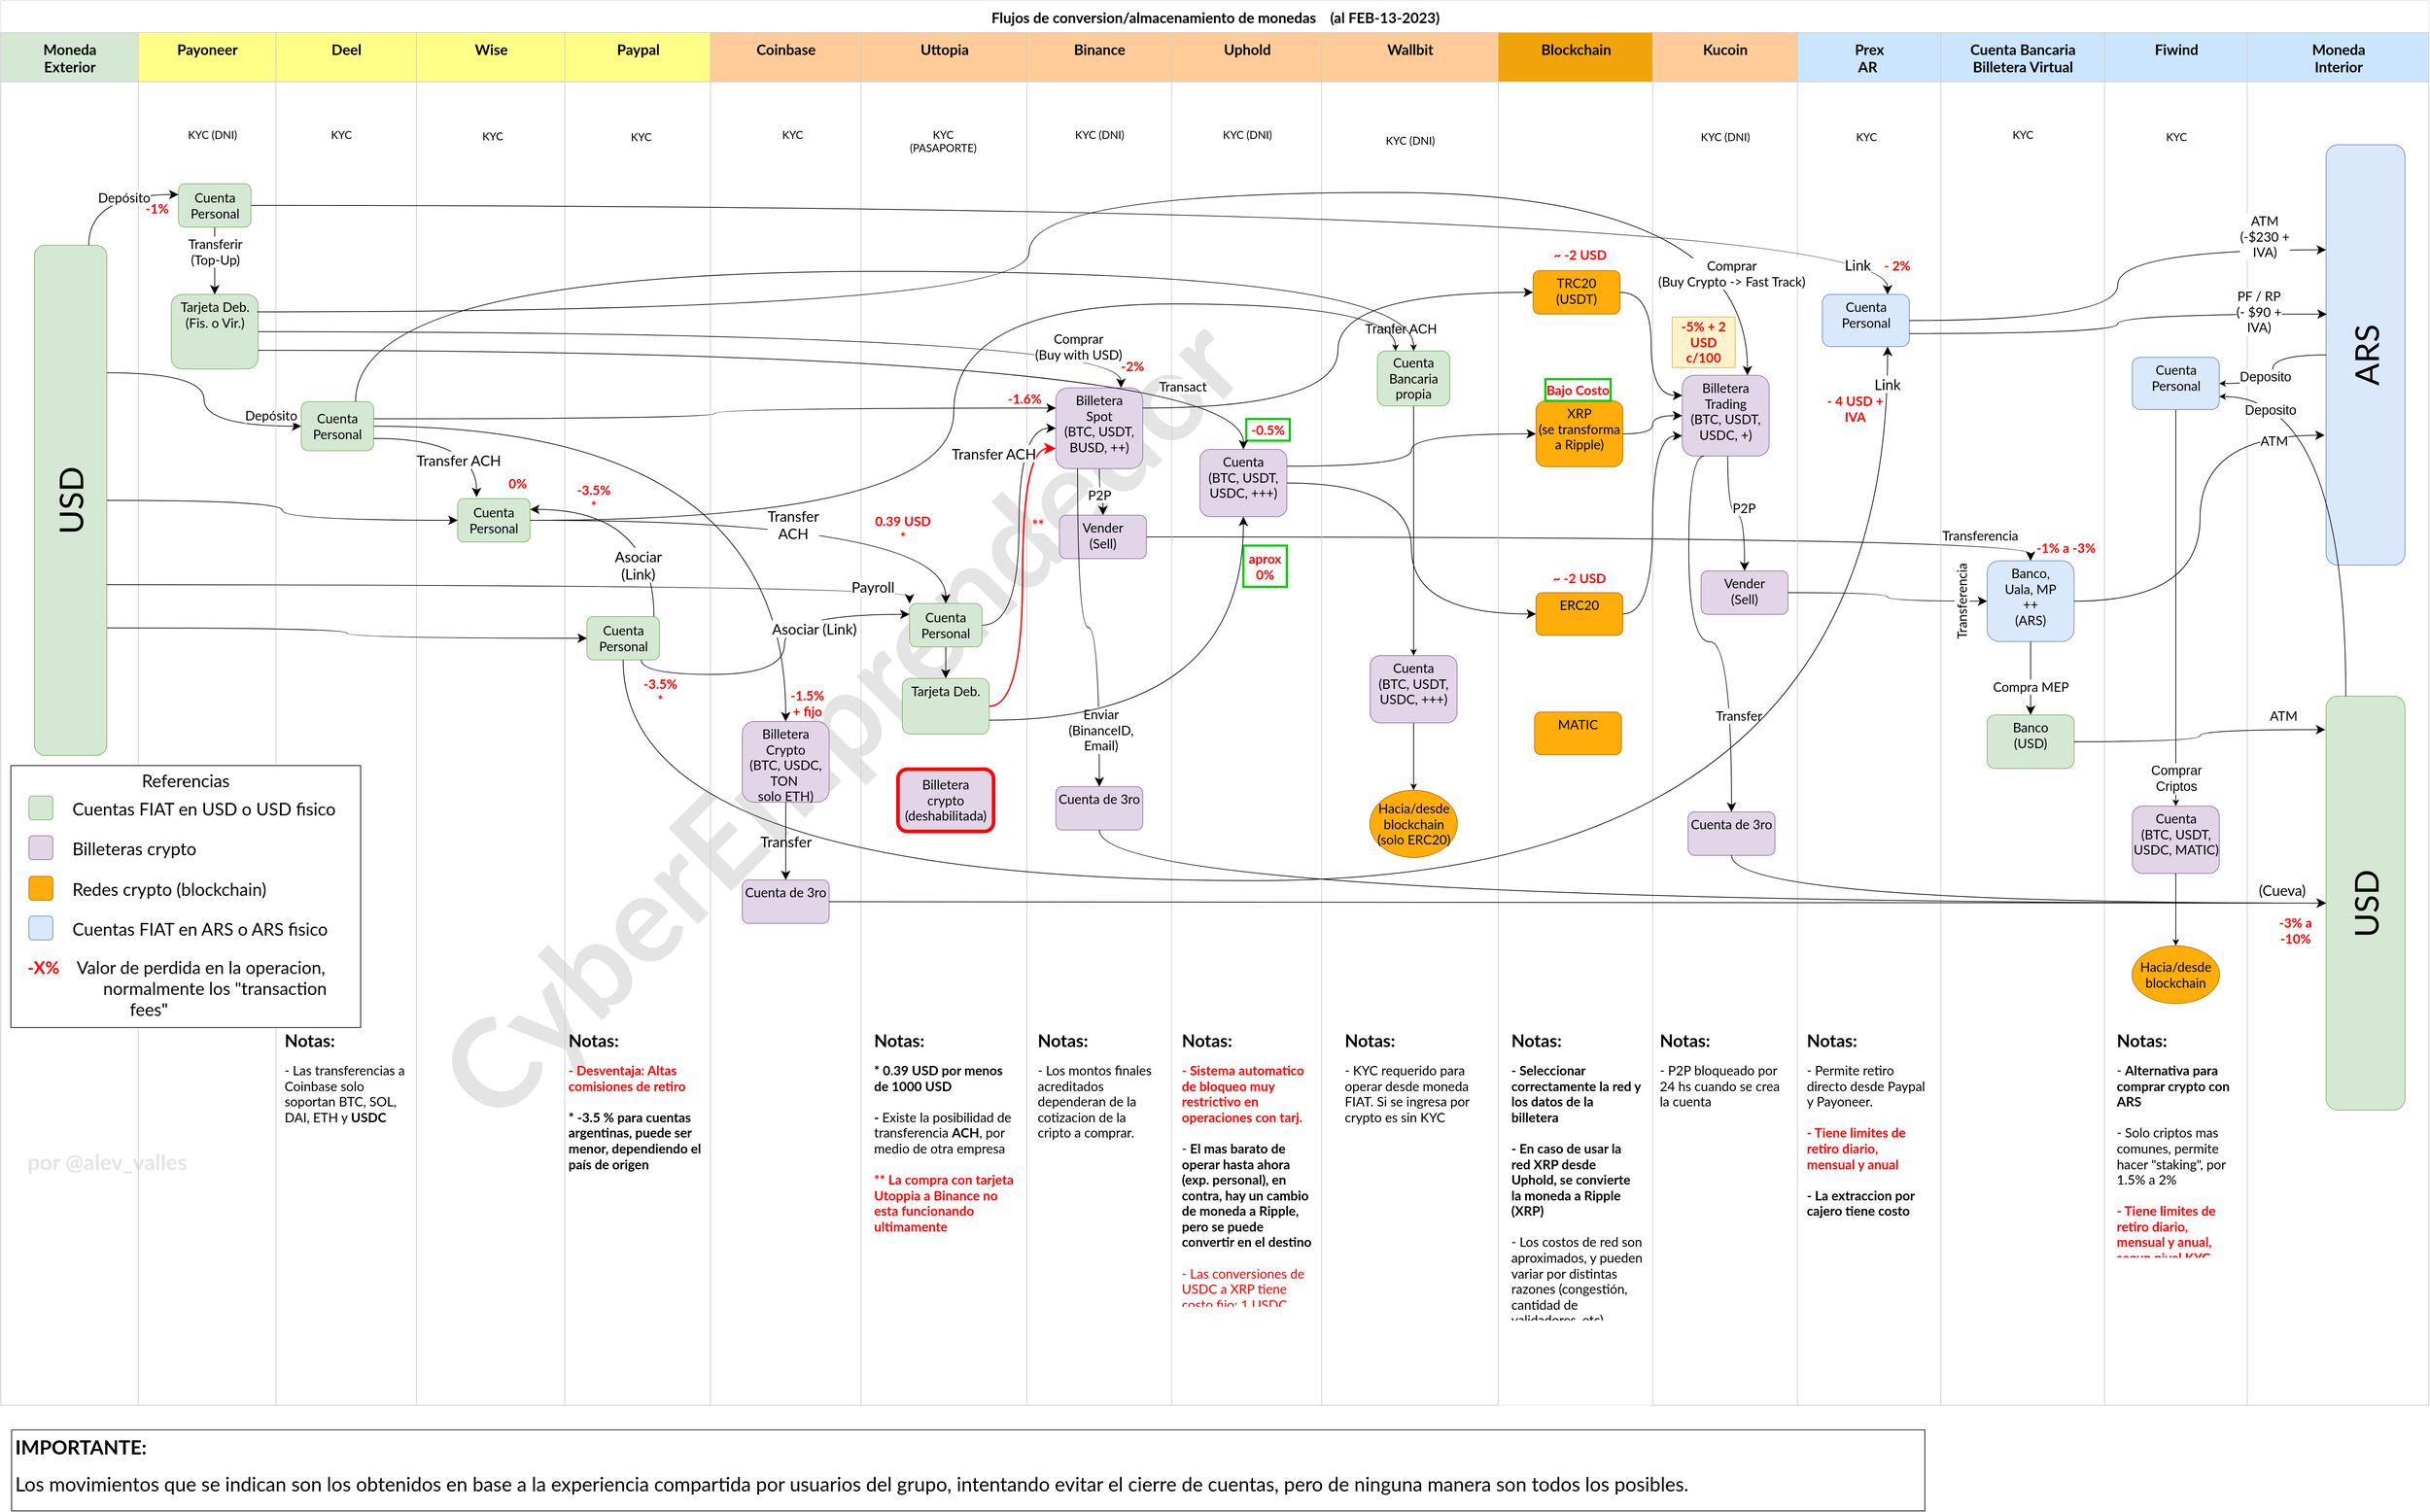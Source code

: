<mxfile version="20.8.16" type="device"><diagram name="Main" id="74e2e168-ea6b-b213-b513-2b3c1d86103e"><mxGraphModel dx="4780" dy="3210" grid="0" gridSize="10" guides="1" tooltips="1" connect="1" arrows="1" fold="1" page="0" pageScale="1" pageWidth="1100" pageHeight="850" background="none" math="0" shadow="0"><root><mxCell id="0"/><mxCell id="TEljSf_u7JRBcbXx88Jv-3" value="Referencias" style="locked=1;" parent="0"/><mxCell id="Boh0e2XZ__imPXikgvKo-1" value="Water" style="locked=1;" parent="0"/><mxCell id="Boh0e2XZ__imPXikgvKo-2" value="CyberEmprendedor" style="text;html=1;strokeColor=none;fillColor=none;align=center;verticalAlign=middle;whiteSpace=wrap;rounded=0;fontSize=170;fontStyle=1;fontFamily=Lato;fontSource=https%3A%2F%2Ffonts.googleapis.com%2Fcss%3Ffamily%3DLato;textOpacity=10;rotation=315;" parent="Boh0e2XZ__imPXikgvKo-1" vertex="1"><mxGeometry x="509" y="494" width="1475" height="840" as="geometry"/></mxCell><mxCell id="Boh0e2XZ__imPXikgvKo-4" value="por @alev_valles" style="text;html=1;strokeColor=none;fillColor=none;align=left;verticalAlign=middle;whiteSpace=wrap;rounded=0;fontSize=30;fontStyle=1;fontFamily=Lato;fontSource=https%3A%2F%2Ffonts.googleapis.com%2Fcss%3Ffamily%3DLato;textOpacity=10;rotation=0;" parent="Boh0e2XZ__imPXikgvKo-1" vertex="1"><mxGeometry x="125" y="1487" width="243" height="83" as="geometry"/></mxCell><mxCell id="1" style="" parent="0"/><mxCell id="plK1jbpf5UaX8TvRd6IY-1" value="Flujos de conversion/almacenamiento de monedas&amp;nbsp; &amp;nbsp; (al FEB-13-2023)" style="swimlane;html=1;childLayout=stackLayout;startSize=44;rounded=0;shadow=0;labelBackgroundColor=none;strokeWidth=1;fontFamily=Lato;fontSize=20;align=center;fontSource=https%3A%2F%2Ffonts.googleapis.com%2Fcss%3Ffamily%3DLato;autosize=1;strokeColor=#E6E6E6;collapsible=0;" parent="1" vertex="1"><mxGeometry x="90" y="-74" width="3353.0" height="1941" as="geometry"/></mxCell><mxCell id="plK1jbpf5UaX8TvRd6IY-2" style="edgeStyle=orthogonalEdgeStyle;rounded=1;orthogonalLoop=1;jettySize=auto;html=1;entryX=0.5;entryY=0;entryDx=0;entryDy=0;labelBackgroundColor=none;fontFamily=Lato;fontSource=https%3A%2F%2Ffonts.googleapis.com%2Fcss%3Ffamily%3DLato;fontSize=20;fontColor=default;exitX=1;exitY=0.5;exitDx=0;exitDy=0;curved=1;startArrow=none;startFill=0;endFill=1;strokeWidth=1;endSize=10;startSize=10;" parent="plK1jbpf5UaX8TvRd6IY-1" source="plK1jbpf5UaX8TvRd6IY-44" target="plK1jbpf5UaX8TvRd6IY-78" edge="1"><mxGeometry relative="1" as="geometry"/></mxCell><mxCell id="plK1jbpf5UaX8TvRd6IY-3" value="Transferencia" style="edgeLabel;html=1;align=center;verticalAlign=middle;resizable=0;points=[];fontSize=18;fontFamily=Lato;fontColor=default;fontSource=https%3A%2F%2Ffonts.googleapis.com%2Fcss%3Ffamily%3DLato;" parent="plK1jbpf5UaX8TvRd6IY-2" vertex="1" connectable="0"><mxGeometry x="0.863" y="-2" relative="1" as="geometry"><mxPoint x="-17" y="-4" as="offset"/></mxGeometry></mxCell><mxCell id="plK1jbpf5UaX8TvRd6IY-4" value="&lt;div&gt;Moneda&lt;/div&gt;&lt;div&gt;Exterior&lt;/div&gt;" style="swimlane;html=1;startSize=68;fontFamily=Lato;fontSource=https%3A%2F%2Ffonts.googleapis.com%2Fcss%3Ffamily%3DLato;fontSize=20;fillColor=#d5e8d4;strokeColor=#CCCCCC;autosize=1;verticalAlign=middle;collapsible=0;" parent="plK1jbpf5UaX8TvRd6IY-1" vertex="1"><mxGeometry y="44" width="190" height="1897" as="geometry"/></mxCell><mxCell id="plK1jbpf5UaX8TvRd6IY-5" value="USD" style="rounded=1;whiteSpace=wrap;html=1;shadow=0;labelBackgroundColor=none;strokeWidth=1;fontFamily=Lato;fontSize=46;align=center;fontSource=https%3A%2F%2Ffonts.googleapis.com%2Fcss%3Ffamily%3DLato;verticalAlign=middle;fillColor=#d5e8d4;strokeColor=#82b366;horizontal=0;points=[[0,0,0,0,0],[0,0.25,0,0,0],[0,0.5,0,0,0],[0,0.75,0,0,0],[0,1,0,0,0],[0.25,0,0,0,0],[0.25,1,0,0,0],[0.5,0,0,0,0],[0.5,1,0,0,0],[0.75,0,0,0,0],[0.75,1,0,0,0],[1,0,0,0,0],[1,0.17,0,0,0],[1,0.25,0,0,0],[1,0.33,0,0,0],[1,0.5,0,0,0],[1,0.67,0,0,0],[1,0.75,0,0,0],[1,0.83,0,0,0],[1,1,0,0,0]];" parent="plK1jbpf5UaX8TvRd6IY-4" vertex="1"><mxGeometry x="46.5" y="293.89" width="100" height="705.11" as="geometry"/></mxCell><mxCell id="plK1jbpf5UaX8TvRd6IY-6" value="&lt;div&gt;Payoneer&lt;/div&gt;&lt;div&gt;&lt;br&gt;&lt;/div&gt;" style="swimlane;html=1;startSize=68;fontFamily=Lato;fontSource=https%3A%2F%2Ffonts.googleapis.com%2Fcss%3Ffamily%3DLato;fontSize=20;fillColor=#ffff88;strokeColor=#CCCCCC;autosize=1;verticalAlign=middle;" parent="plK1jbpf5UaX8TvRd6IY-1" vertex="1"><mxGeometry x="190" y="44" width="190" height="1897" as="geometry"/></mxCell><mxCell id="plK1jbpf5UaX8TvRd6IY-7" value="" style="edgeStyle=orthogonalEdgeStyle;rounded=1;orthogonalLoop=1;jettySize=auto;html=1;fontFamily=Lato;fontSource=https%3A%2F%2Ffonts.googleapis.com%2Fcss%3Ffamily%3DLato;fontSize=20;labelBackgroundColor=none;startArrow=none;startFill=0;endFill=1;strokeWidth=1;endSize=10;startSize=10;" parent="plK1jbpf5UaX8TvRd6IY-6" source="plK1jbpf5UaX8TvRd6IY-9" target="plK1jbpf5UaX8TvRd6IY-10" edge="1"><mxGeometry relative="1" as="geometry"/></mxCell><mxCell id="plK1jbpf5UaX8TvRd6IY-8" value="&lt;div style=&quot;font-size: 18px;&quot;&gt;Transferir&lt;/div&gt;&lt;div style=&quot;font-size: 18px;&quot;&gt;(Top-Up)&lt;br style=&quot;font-size: 18px;&quot;&gt;&lt;/div&gt;" style="edgeLabel;html=1;align=center;verticalAlign=middle;resizable=0;points=[];fontSize=18;fontFamily=Lato;fontSource=https%3A%2F%2Ffonts.googleapis.com%2Fcss%3Ffamily%3DLato;" parent="plK1jbpf5UaX8TvRd6IY-7" vertex="1" connectable="0"><mxGeometry x="-0.202" y="1" relative="1" as="geometry"><mxPoint x="-1" y="-3" as="offset"/></mxGeometry></mxCell><mxCell id="plK1jbpf5UaX8TvRd6IY-9" value="&lt;div style=&quot;font-size: 18px;&quot;&gt;Cuenta&lt;/div&gt;&lt;div style=&quot;font-size: 18px;&quot;&gt;Personal&lt;br style=&quot;font-size: 18px;&quot;&gt;&lt;/div&gt;" style="rounded=1;whiteSpace=wrap;html=1;shadow=0;labelBackgroundColor=none;strokeWidth=1;fontFamily=Lato;fontSize=18;align=center;fontSource=https%3A%2F%2Ffonts.googleapis.com%2Fcss%3Ffamily%3DLato;fillColor=#d5e8d4;strokeColor=#82b366;" parent="plK1jbpf5UaX8TvRd6IY-6" vertex="1"><mxGeometry x="55.5" y="208.89" width="100" height="60" as="geometry"/></mxCell><mxCell id="plK1jbpf5UaX8TvRd6IY-10" value="&lt;div style=&quot;font-size: 18px;&quot;&gt;Tarjeta Deb.&lt;br style=&quot;font-size: 18px;&quot;&gt;&lt;/div&gt;&lt;div style=&quot;font-size: 18px;&quot;&gt;(Fis. o Vir.)&lt;br style=&quot;font-size: 18px;&quot;&gt;&lt;/div&gt;" style="whiteSpace=wrap;html=1;fontSize=18;fontFamily=Lato;rounded=1;shadow=0;labelBackgroundColor=none;strokeWidth=1;fontSource=https%3A%2F%2Ffonts.googleapis.com%2Fcss%3Ffamily%3DLato;verticalAlign=top;fillColor=#d5e8d4;strokeColor=#82b366;" parent="plK1jbpf5UaX8TvRd6IY-6" vertex="1"><mxGeometry x="45.5" y="361.89" width="120" height="103" as="geometry"/></mxCell><mxCell id="plK1jbpf5UaX8TvRd6IY-11" value="" style="shape=image;html=1;verticalAlign=top;verticalLabelPosition=bottom;labelBackgroundColor=#ffffff;imageAspect=0;aspect=fixed;image=https://cdn0.iconfinder.com/data/icons/credit-card-debit-card-payment-PNG/80/Mastercard-Curved.png;strokeColor=#CCCCCC;fontFamily=Lato;fontSource=https%3A%2F%2Ffonts.googleapis.com%2Fcss%3Ffamily%3DLato;fontSize=14;" parent="plK1jbpf5UaX8TvRd6IY-6" vertex="1"><mxGeometry x="83" y="419.89" width="45" height="45" as="geometry"/></mxCell><mxCell id="plK1jbpf5UaX8TvRd6IY-12" value="KYC (DNI)" style="shape=image;html=1;verticalAlign=top;verticalLabelPosition=bottom;labelBackgroundColor=#ffffff;imageAspect=0;aspect=fixed;image=https://cdn0.iconfinder.com/data/icons/phosphor-regular-vol-3/256/identification-card-128.png;strokeColor=#CCCCCC;fontFamily=Lato;fontSource=https%3A%2F%2Ffonts.googleapis.com%2Fcss%3Ffamily%3DLato;fontSize=15;" parent="plK1jbpf5UaX8TvRd6IY-6" vertex="1"><mxGeometry x="76" y="74" width="51" height="51" as="geometry"/></mxCell><mxCell id="plK1jbpf5UaX8TvRd6IY-13" value="&lt;b style=&quot;font-size: 18px;&quot;&gt;&lt;font data-font-src=&quot;https://fonts.googleapis.com/css?family=Lato&quot; style=&quot;font-size: 18px;&quot; color=&quot;#FF0000&quot;&gt;&lt;span style=&quot;font-size: 18px;&quot;&gt;-1%&lt;/span&gt;&lt;/font&gt;&lt;/b&gt;" style="text;html=1;strokeColor=none;fillColor=none;align=center;verticalAlign=middle;whiteSpace=wrap;rounded=0;fontSize=18;fontStyle=0;fontFamily=Lato;fontSource=https%3A%2F%2Ffonts.googleapis.com%2Fcss%3Ffamily%3DLato;" parent="plK1jbpf5UaX8TvRd6IY-6" vertex="1"><mxGeometry x="-4.5" y="228" width="60" height="30" as="geometry"/></mxCell><mxCell id="plK1jbpf5UaX8TvRd6IY-14" style="edgeStyle=orthogonalEdgeStyle;rounded=1;html=1;labelBackgroundColor=none;startArrow=none;startFill=0;endArrow=classic;endFill=1;jettySize=auto;orthogonalLoop=1;strokeWidth=1;fontFamily=Lato;fontSize=20;fontSource=https%3A%2F%2Ffonts.googleapis.com%2Fcss%3Ffamily%3DLato;exitX=0.75;exitY=0;exitDx=0;exitDy=0;curved=1;exitPerimeter=0;entryX=0;entryY=0.25;entryDx=0;entryDy=0;endSize=10;startSize=10;" parent="plK1jbpf5UaX8TvRd6IY-1" source="plK1jbpf5UaX8TvRd6IY-5" target="plK1jbpf5UaX8TvRd6IY-9" edge="1"><mxGeometry relative="1" as="geometry"/></mxCell><mxCell id="plK1jbpf5UaX8TvRd6IY-15" value="Depósito" style="edgeLabel;html=1;align=center;verticalAlign=middle;resizable=0;points=[];fontSize=18;fontFamily=Lato;fontSource=https%3A%2F%2Ffonts.googleapis.com%2Fcss%3Ffamily%3DLato;" parent="plK1jbpf5UaX8TvRd6IY-14" vertex="1" connectable="0"><mxGeometry x="0.277" relative="1" as="geometry"><mxPoint x="-6" y="4" as="offset"/></mxGeometry></mxCell><mxCell id="plK1jbpf5UaX8TvRd6IY-16" style="edgeStyle=orthogonalEdgeStyle;rounded=1;html=1;labelBackgroundColor=none;startArrow=none;startFill=0;startSize=10;endArrow=classic;endFill=1;endSize=10;jettySize=auto;orthogonalLoop=1;strokeWidth=1;fontFamily=Lato;fontSize=20;fontSource=https%3A%2F%2Ffonts.googleapis.com%2Fcss%3Ffamily%3DLato;exitX=1;exitY=0.25;exitDx=0;exitDy=0;entryX=0;entryY=0.5;entryDx=0;entryDy=0;curved=1;exitPerimeter=0;" parent="plK1jbpf5UaX8TvRd6IY-1" source="plK1jbpf5UaX8TvRd6IY-5" target="plK1jbpf5UaX8TvRd6IY-19" edge="1"><mxGeometry relative="1" as="geometry"><mxPoint x="81.5" y="341.89" as="sourcePoint"/></mxGeometry></mxCell><mxCell id="plK1jbpf5UaX8TvRd6IY-17" value="Depósito" style="edgeLabel;html=1;align=center;verticalAlign=middle;resizable=0;points=[];fontSize=18;fontFamily=Lato;fontSource=https%3A%2F%2Ffonts.googleapis.com%2Fcss%3Ffamily%3DLato;" parent="plK1jbpf5UaX8TvRd6IY-16" vertex="1" connectable="0"><mxGeometry x="0.277" relative="1" as="geometry"><mxPoint x="81" y="-15" as="offset"/></mxGeometry></mxCell><mxCell id="plK1jbpf5UaX8TvRd6IY-18" value="&lt;div&gt;Deel&lt;/div&gt;&lt;div&gt;&lt;br&gt;&lt;/div&gt;" style="swimlane;html=1;startSize=68;fontFamily=Lato;fontSource=https%3A%2F%2Ffonts.googleapis.com%2Fcss%3Ffamily%3DLato;fontSize=20;fillColor=#ffff88;strokeColor=#CCCCCC;autosize=1;verticalAlign=middle;" parent="plK1jbpf5UaX8TvRd6IY-1" vertex="1"><mxGeometry x="380" y="44" width="194.0" height="1897" as="geometry"/></mxCell><mxCell id="plK1jbpf5UaX8TvRd6IY-19" value="&lt;div style=&quot;font-size: 18px;&quot;&gt;Cuenta&lt;/div&gt;&lt;div style=&quot;font-size: 18px;&quot;&gt;Personal&lt;br style=&quot;font-size: 18px;&quot;&gt;&lt;/div&gt;" style="rounded=1;whiteSpace=wrap;html=1;shadow=0;labelBackgroundColor=none;strokeWidth=1;fontFamily=Lato;fontSize=18;align=center;fontSource=https%3A%2F%2Ffonts.googleapis.com%2Fcss%3Ffamily%3DLato;fillColor=#d5e8d4;strokeColor=#82b366;" parent="plK1jbpf5UaX8TvRd6IY-18" vertex="1"><mxGeometry x="35" y="510" width="100" height="67.89" as="geometry"/></mxCell><mxCell id="plK1jbpf5UaX8TvRd6IY-20" value="KYC" style="shape=image;html=1;verticalAlign=top;verticalLabelPosition=bottom;labelBackgroundColor=#ffffff;imageAspect=0;aspect=fixed;image=https://cdn0.iconfinder.com/data/icons/phosphor-regular-vol-3/256/identification-card-128.png;strokeColor=#CCCCCC;fontFamily=Lato;fontSource=https%3A%2F%2Ffonts.googleapis.com%2Fcss%3Ffamily%3DLato;fontSize=15;" parent="plK1jbpf5UaX8TvRd6IY-18" vertex="1"><mxGeometry x="64.5" y="74" width="51" height="51" as="geometry"/></mxCell><mxCell id="EFXbUnzwnO9cPhhUtlan-17" value="&lt;h1 style=&quot;font-size: 24px;&quot;&gt;Notas:&lt;/h1&gt;&lt;div&gt;- Las transferencias a Coinbase solo soportan BTC, SOL, DAI, ETH y &lt;b&gt;USDC&lt;/b&gt;&lt;/div&gt;" style="text;html=1;strokeColor=none;fillColor=none;spacing=5;spacingTop=-20;whiteSpace=wrap;overflow=hidden;rounded=0;fontSize=18;fontFamily=Lato;fontSource=https%3A%2F%2Ffonts.googleapis.com%2Fcss%3Ffamily%3DLato;" parent="plK1jbpf5UaX8TvRd6IY-18" vertex="1"><mxGeometry x="7.0" y="1373" width="180" height="220" as="geometry"/></mxCell><mxCell id="HxroofoIQyzziF8KAB9Z-2" value="" style="group;fontFamily=Lato;fontSource=https%3A%2F%2Ffonts.googleapis.com%2Fcss%3Ffamily%3DLato;" parent="plK1jbpf5UaX8TvRd6IY-18" vertex="1" connectable="0"><mxGeometry x="-366" y="1013" width="483" height="362" as="geometry"/></mxCell><mxCell id="TEljSf_u7JRBcbXx88Jv-4" value="Referencias" style="rounded=0;whiteSpace=wrap;html=1;labelBorderColor=none;strokeWidth=1;fontFamily=Lato;fontSource=https%3A%2F%2Ffonts.googleapis.com%2Fcss%3Ffamily%3DLato;fontSize=24;verticalAlign=top;shadow=0;labelBackgroundColor=none;container=0;" parent="HxroofoIQyzziF8KAB9Z-2" vertex="1"><mxGeometry width="483" height="362" as="geometry"/></mxCell><mxCell id="TEljSf_u7JRBcbXx88Jv-5" value="&lt;div style=&quot;font-size: 18px;&quot;&gt;&lt;br&gt;&lt;/div&gt;" style="rounded=1;whiteSpace=wrap;html=1;shadow=0;labelBackgroundColor=none;strokeWidth=1;fontFamily=Lato;fontSize=18;align=center;fontSource=https%3A%2F%2Ffonts.googleapis.com%2Fcss%3Ffamily%3DLato;fillColor=#d5e8d4;strokeColor=#82b366;container=0;" parent="HxroofoIQyzziF8KAB9Z-2" vertex="1"><mxGeometry x="25" y="42" width="33" height="33" as="geometry"/></mxCell><mxCell id="TEljSf_u7JRBcbXx88Jv-7" value="&lt;div style=&quot;font-size: 18px;&quot;&gt;&lt;br&gt;&lt;/div&gt;" style="rounded=1;whiteSpace=wrap;html=1;shadow=0;labelBackgroundColor=none;strokeWidth=1;fontFamily=Lato;fontSize=18;align=center;fontSource=https%3A%2F%2Ffonts.googleapis.com%2Fcss%3Ffamily%3DLato;fillColor=#e1d5e7;strokeColor=#9673a6;container=0;" parent="HxroofoIQyzziF8KAB9Z-2" vertex="1"><mxGeometry x="25" y="97" width="33" height="33" as="geometry"/></mxCell><mxCell id="TEljSf_u7JRBcbXx88Jv-10" value="" style="whiteSpace=wrap;html=1;fontSize=18;fontFamily=Lato;verticalAlign=top;fillColor=#FFAD0B;strokeColor=#BD7000;rounded=1;shadow=0;labelBackgroundColor=none;strokeWidth=1;fontSource=https%3A%2F%2Ffonts.googleapis.com%2Fcss%3Ffamily%3DLato;fontColor=#000000;container=0;" parent="HxroofoIQyzziF8KAB9Z-2" vertex="1"><mxGeometry x="25" y="153" width="33" height="33" as="geometry"/></mxCell><mxCell id="TEljSf_u7JRBcbXx88Jv-12" value="" style="whiteSpace=wrap;html=1;fontSize=18;fontFamily=Lato;verticalAlign=top;rounded=1;shadow=0;labelBackgroundColor=none;strokeWidth=1;fontSource=https%3A%2F%2Ffonts.googleapis.com%2Fcss%3Ffamily%3DLato;fillColor=#dae8fc;strokeColor=#6c8ebf;container=0;" parent="HxroofoIQyzziF8KAB9Z-2" vertex="1"><mxGeometry x="25.0" y="208" width="33" height="33" as="geometry"/></mxCell><mxCell id="TEljSf_u7JRBcbXx88Jv-6" value="Cuentas FIAT en USD o USD fisico" style="text;html=1;strokeColor=none;fillColor=none;align=left;verticalAlign=middle;whiteSpace=wrap;rounded=0;fontSize=24;fontFamily=Lato;fontColor=default;container=0;fontSource=https%3A%2F%2Ffonts.googleapis.com%2Fcss%3Ffamily%3DLato;" parent="HxroofoIQyzziF8KAB9Z-2" vertex="1"><mxGeometry x="83" y="45" width="371" height="30" as="geometry"/></mxCell><mxCell id="TEljSf_u7JRBcbXx88Jv-8" value="Billeteras crypto" style="text;html=1;strokeColor=none;fillColor=none;align=left;verticalAlign=middle;whiteSpace=wrap;rounded=0;fontSize=24;fontFamily=Lato;fontColor=default;container=0;fontSource=https%3A%2F%2Ffonts.googleapis.com%2Fcss%3Ffamily%3DLato;" parent="HxroofoIQyzziF8KAB9Z-2" vertex="1"><mxGeometry x="83" y="100" width="371" height="30" as="geometry"/></mxCell><mxCell id="TEljSf_u7JRBcbXx88Jv-11" value="Redes crypto (blockchain)" style="text;html=1;strokeColor=none;fillColor=none;align=left;verticalAlign=middle;whiteSpace=wrap;rounded=0;fontSize=24;fontFamily=Lato;fontColor=default;container=0;fontSource=https%3A%2F%2Ffonts.googleapis.com%2Fcss%3Ffamily%3DLato;" parent="HxroofoIQyzziF8KAB9Z-2" vertex="1"><mxGeometry x="83" y="156" width="371" height="30" as="geometry"/></mxCell><mxCell id="TEljSf_u7JRBcbXx88Jv-13" value="Cuentas FIAT en ARS o ARS fisico" style="text;html=1;strokeColor=none;fillColor=none;align=left;verticalAlign=middle;whiteSpace=wrap;rounded=0;fontSize=24;fontFamily=Lato;fontColor=default;container=0;fontSource=https%3A%2F%2Ffonts.googleapis.com%2Fcss%3Ffamily%3DLato;" parent="HxroofoIQyzziF8KAB9Z-2" vertex="1"><mxGeometry x="83" y="211" width="371" height="30" as="geometry"/></mxCell><mxCell id="HxroofoIQyzziF8KAB9Z-1" value="&lt;font color=&quot;#ff0000&quot;&gt;&lt;b&gt;-X%&lt;/b&gt;&lt;/font&gt;&amp;nbsp; &amp;nbsp; Valor de perdida en la operacion,&amp;nbsp; &amp;nbsp; &amp;nbsp; &amp;nbsp; &amp;nbsp; &amp;nbsp; &amp;nbsp; &amp;nbsp; &amp;nbsp; &amp;nbsp;normalmente los &quot;transaction&amp;nbsp; &amp;nbsp; &amp;nbsp; &amp;nbsp; &amp;nbsp; &amp;nbsp; &amp;nbsp; &amp;nbsp; &amp;nbsp; &amp;nbsp; &amp;nbsp; &amp;nbsp; &amp;nbsp;fees&quot;" style="text;html=1;strokeColor=none;fillColor=none;align=left;verticalAlign=middle;whiteSpace=wrap;rounded=0;fontSize=24;fontFamily=Lato;fontColor=default;container=0;fontSource=https%3A%2F%2Ffonts.googleapis.com%2Fcss%3Ffamily%3DLato;" parent="HxroofoIQyzziF8KAB9Z-2" vertex="1"><mxGeometry x="21" y="266" width="428" height="83" as="geometry"/></mxCell><mxCell id="plK1jbpf5UaX8TvRd6IY-21" value="Wise&lt;br&gt;&amp;nbsp;" style="swimlane;html=1;startSize=68;fontFamily=Lato;fontSource=https%3A%2F%2Ffonts.googleapis.com%2Fcss%3Ffamily%3DLato;fontSize=20;fillColor=#FFFF88;strokeColor=#CCCCCC;autosize=1;verticalAlign=middle;" parent="plK1jbpf5UaX8TvRd6IY-1" vertex="1"><mxGeometry x="574.0" y="44" width="205" height="1897" as="geometry"/></mxCell><mxCell id="plK1jbpf5UaX8TvRd6IY-25" value="KYC" style="shape=image;html=1;verticalAlign=top;verticalLabelPosition=bottom;labelBackgroundColor=#ffffff;imageAspect=0;aspect=fixed;image=https://cdn0.iconfinder.com/data/icons/phosphor-regular-vol-3/256/identification-card-128.png;strokeColor=#CCCCCC;fontFamily=Lato;fontSource=https%3A%2F%2Ffonts.googleapis.com%2Fcss%3Ffamily%3DLato;fontSize=15;" parent="plK1jbpf5UaX8TvRd6IY-21" vertex="1"><mxGeometry x="79" y="76" width="51" height="51" as="geometry"/></mxCell><mxCell id="plK1jbpf5UaX8TvRd6IY-29" value="&lt;div style=&quot;font-size: 18px;&quot;&gt;Cuenta&lt;/div&gt;&lt;div style=&quot;font-size: 18px;&quot;&gt;Personal&lt;br style=&quot;font-size: 18px;&quot;&gt;&lt;/div&gt;" style="rounded=1;whiteSpace=wrap;html=1;shadow=0;labelBackgroundColor=none;strokeWidth=1;fontFamily=Lato;fontSize=18;align=center;fontSource=https%3A%2F%2Ffonts.googleapis.com%2Fcss%3Ffamily%3DLato;fillColor=#d5e8d4;strokeColor=#82b366;" parent="plK1jbpf5UaX8TvRd6IY-21" vertex="1"><mxGeometry x="57" y="644" width="100" height="60" as="geometry"/></mxCell><mxCell id="EFXbUnzwnO9cPhhUtlan-15" value="&lt;b style=&quot;font-size: 18px;&quot;&gt;&lt;font data-font-src=&quot;https://fonts.googleapis.com/css?family=Lato&quot; style=&quot;font-size: 18px;&quot; color=&quot;#FF0000&quot;&gt;&lt;span style=&quot;font-size: 18px;&quot;&gt;0%&lt;/span&gt;&lt;/font&gt;&lt;/b&gt;" style="text;html=1;strokeColor=none;fillColor=none;align=center;verticalAlign=middle;whiteSpace=wrap;rounded=0;fontSize=18;fontStyle=0;fontFamily=Lato;fontSource=https%3A%2F%2Ffonts.googleapis.com%2Fcss%3Ffamily%3DLato;" parent="plK1jbpf5UaX8TvRd6IY-21" vertex="1"><mxGeometry x="110.0" y="608" width="60" height="30" as="geometry"/></mxCell><mxCell id="davnLd3aIfO87ohMspQF-1" value="Paypal&lt;br&gt;&amp;nbsp;&amp;nbsp;" style="swimlane;html=1;startSize=68;fontFamily=Lato;fontSource=https%3A%2F%2Ffonts.googleapis.com%2Fcss%3Ffamily%3DLato;fontSize=20;fillColor=#FFFF88;strokeColor=#CCCCCC;autosize=1;verticalAlign=middle;" parent="plK1jbpf5UaX8TvRd6IY-1" vertex="1"><mxGeometry x="779.0" y="44" width="201.0" height="1897" as="geometry"/></mxCell><mxCell id="davnLd3aIfO87ohMspQF-2" value="KYC" style="shape=image;html=1;verticalAlign=top;verticalLabelPosition=bottom;labelBackgroundColor=#ffffff;imageAspect=0;aspect=fixed;image=https://cdn0.iconfinder.com/data/icons/phosphor-regular-vol-3/256/identification-card-128.png;strokeColor=#CCCCCC;fontFamily=Lato;fontSource=https%3A%2F%2Ffonts.googleapis.com%2Fcss%3Ffamily%3DLato;fontSize=15;" parent="davnLd3aIfO87ohMspQF-1" vertex="1"><mxGeometry x="79.5" y="77" width="51" height="51" as="geometry"/></mxCell><mxCell id="davnLd3aIfO87ohMspQF-3" value="&lt;div style=&quot;font-size: 18px;&quot;&gt;Cuenta&lt;/div&gt;&lt;div style=&quot;font-size: 18px;&quot;&gt;Personal&lt;br style=&quot;font-size: 18px;&quot;&gt;&lt;/div&gt;" style="rounded=1;whiteSpace=wrap;html=1;shadow=0;labelBackgroundColor=none;strokeWidth=1;fontFamily=Lato;fontSize=18;align=center;fontSource=https%3A%2F%2Ffonts.googleapis.com%2Fcss%3Ffamily%3DLato;fillColor=#d5e8d4;strokeColor=#82b366;" parent="davnLd3aIfO87ohMspQF-1" vertex="1"><mxGeometry x="30.5" y="807" width="100" height="60" as="geometry"/></mxCell><mxCell id="davnLd3aIfO87ohMspQF-5" value="&lt;h1 style=&quot;font-size: 24px;&quot;&gt;Notas:&lt;/h1&gt;&lt;div&gt;&lt;/div&gt;&lt;b style=&quot;border-color: var(--border-color);&quot;&gt;&lt;font style=&quot;border-color: var(--border-color);&quot; color=&quot;#ff0000&quot;&gt;- Desventaja: Altas comisiones de retiro&lt;/font&gt;&lt;/b&gt;&lt;div&gt;&lt;b&gt;&lt;br&gt;&lt;/b&gt;&lt;/div&gt;&lt;div&gt;&lt;b&gt;* -3.5 % para cuentas argentinas, puede ser menor, dependiendo el país de origen&amp;nbsp;&lt;/b&gt;&lt;/div&gt;" style="text;html=1;strokeColor=none;fillColor=none;spacing=5;spacingTop=-20;whiteSpace=wrap;overflow=hidden;rounded=0;fontSize=18;fontFamily=Lato;fontSource=https%3A%2F%2Ffonts.googleapis.com%2Fcss%3Ffamily%3DLato;" parent="davnLd3aIfO87ohMspQF-1" vertex="1"><mxGeometry x="4.547e-13" y="1373" width="201" height="356" as="geometry"/></mxCell><mxCell id="davnLd3aIfO87ohMspQF-7" value="&lt;b style=&quot;font-size: 18px;&quot;&gt;&lt;font data-font-src=&quot;https://fonts.googleapis.com/css?family=Lato&quot; style=&quot;font-size: 18px;&quot; color=&quot;#FF0000&quot;&gt;&lt;span style=&quot;font-size: 18px;&quot;&gt;-3.5% *&lt;/span&gt;&lt;/font&gt;&lt;/b&gt;" style="text;html=1;strokeColor=none;fillColor=none;align=center;verticalAlign=middle;whiteSpace=wrap;rounded=0;fontSize=18;fontStyle=0;fontFamily=Lato;fontSource=https%3A%2F%2Ffonts.googleapis.com%2Fcss%3Ffamily%3DLato;" parent="davnLd3aIfO87ohMspQF-1" vertex="1"><mxGeometry x="10.0" y="628" width="60" height="30" as="geometry"/></mxCell><mxCell id="davnLd3aIfO87ohMspQF-9" value="&lt;b style=&quot;font-size: 18px;&quot;&gt;&lt;font data-font-src=&quot;https://fonts.googleapis.com/css?family=Lato&quot; style=&quot;font-size: 18px;&quot; color=&quot;#FF0000&quot;&gt;&lt;span style=&quot;font-size: 18px;&quot;&gt;-3.5% *&lt;/span&gt;&lt;/font&gt;&lt;/b&gt;" style="text;html=1;strokeColor=none;fillColor=none;align=center;verticalAlign=middle;whiteSpace=wrap;rounded=0;fontSize=18;fontStyle=0;fontFamily=Lato;fontSource=https%3A%2F%2Ffonts.googleapis.com%2Fcss%3Ffamily%3DLato;" parent="davnLd3aIfO87ohMspQF-1" vertex="1"><mxGeometry x="102.0" y="896" width="60" height="30" as="geometry"/></mxCell><mxCell id="plK1jbpf5UaX8TvRd6IY-27" value="Coinbase&lt;br&gt;&amp;nbsp;" style="swimlane;html=1;startSize=68;fontFamily=Lato;fontSource=https%3A%2F%2Ffonts.googleapis.com%2Fcss%3Ffamily%3DLato;fontSize=20;fillColor=#ffcc99;strokeColor=#CCCCCC;autosize=1;verticalAlign=middle;" parent="plK1jbpf5UaX8TvRd6IY-1" vertex="1"><mxGeometry x="980.0" y="44" width="208" height="1897" as="geometry"/></mxCell><mxCell id="plK1jbpf5UaX8TvRd6IY-28" value="KYC" style="shape=image;html=1;verticalAlign=top;verticalLabelPosition=bottom;labelBackgroundColor=#ffffff;imageAspect=0;aspect=fixed;image=https://cdn0.iconfinder.com/data/icons/phosphor-regular-vol-3/256/identification-card-128.png;strokeColor=#CCCCCC;fontFamily=Lato;fontSource=https%3A%2F%2Ffonts.googleapis.com%2Fcss%3Ffamily%3DLato;fontSize=15;" parent="plK1jbpf5UaX8TvRd6IY-27" vertex="1"><mxGeometry x="87.5" y="74" width="51" height="51" as="geometry"/></mxCell><mxCell id="plK1jbpf5UaX8TvRd6IY-23" value="&lt;div style=&quot;font-size: 18px;&quot;&gt;Billetera&lt;/div&gt;&lt;div style=&quot;font-size: 18px;&quot;&gt;Crypto&lt;/div&gt;&lt;div style=&quot;font-size: 18px;&quot;&gt;(BTC, USDC,&lt;/div&gt;&lt;div style=&quot;font-size: 18px;&quot;&gt;TON&amp;nbsp;&lt;/div&gt;&lt;div style=&quot;font-size: 18px;&quot;&gt;solo ETH)&lt;br style=&quot;font-size: 18px;&quot;&gt;&lt;/div&gt;" style="whiteSpace=wrap;html=1;fontSize=18;fontFamily=Lato;verticalAlign=top;rounded=1;shadow=0;labelBackgroundColor=none;strokeWidth=1;fontSource=https%3A%2F%2Ffonts.googleapis.com%2Fcss%3Ffamily%3DLato;fillColor=#e1d5e7;strokeColor=#9673a6;" parent="plK1jbpf5UaX8TvRd6IY-27" vertex="1"><mxGeometry x="44" y="952" width="120" height="111.61" as="geometry"/></mxCell><mxCell id="plK1jbpf5UaX8TvRd6IY-26" value="&lt;font color=&quot;#ff0000&quot;&gt;&lt;b&gt;-1.5% + fijo&lt;/b&gt;&lt;/font&gt;" style="text;html=1;strokeColor=none;fillColor=none;align=center;verticalAlign=middle;whiteSpace=wrap;rounded=0;fontSize=18;fontStyle=0;fontFamily=Lato;fontSource=https%3A%2F%2Ffonts.googleapis.com%2Fcss%3Ffamily%3DLato;" parent="plK1jbpf5UaX8TvRd6IY-27" vertex="1"><mxGeometry x="104" y="905" width="60" height="44" as="geometry"/></mxCell><mxCell id="plK1jbpf5UaX8TvRd6IY-24" value="Cuenta de 3ro" style="whiteSpace=wrap;html=1;fontSize=18;fontFamily=Lato;verticalAlign=top;fillColor=#e1d5e7;strokeColor=#9673a6;rounded=1;shadow=0;labelBackgroundColor=none;strokeWidth=1;fontSource=https%3A%2F%2Ffonts.googleapis.com%2Fcss%3Ffamily%3DLato;" parent="plK1jbpf5UaX8TvRd6IY-27" vertex="1"><mxGeometry x="44" y="1171.055" width="120" height="60" as="geometry"/></mxCell><mxCell id="plK1jbpf5UaX8TvRd6IY-22" value="Transfer" style="edgeStyle=orthogonalEdgeStyle;rounded=1;orthogonalLoop=1;jettySize=auto;html=1;entryX=0.5;entryY=0;entryDx=0;entryDy=0;fontSize=20;fontFamily=Lato;fontSource=https%3A%2F%2Ffonts.googleapis.com%2Fcss%3Ffamily%3DLato;labelBackgroundColor=none;startArrow=none;startFill=0;endFill=1;strokeWidth=1;endSize=10;startSize=10;" parent="plK1jbpf5UaX8TvRd6IY-27" source="plK1jbpf5UaX8TvRd6IY-23" target="plK1jbpf5UaX8TvRd6IY-24" edge="1"><mxGeometry relative="1" as="geometry"/></mxCell><mxCell id="plK1jbpf5UaX8TvRd6IY-30" value="Uttopia&lt;br&gt;&amp;nbsp;" style="swimlane;html=1;startSize=68;fontFamily=Lato;fontSource=https%3A%2F%2Ffonts.googleapis.com%2Fcss%3Ffamily%3DLato;fontSize=20;fillColor=#ffcc99;strokeColor=#CCCCCC;autosize=1;verticalAlign=middle;" parent="plK1jbpf5UaX8TvRd6IY-1" vertex="1"><mxGeometry x="1188.0" y="44" width="229" height="1897" as="geometry"/></mxCell><mxCell id="plK1jbpf5UaX8TvRd6IY-31" value="&lt;div style=&quot;font-size: 18px;&quot;&gt;Billetera&lt;/div&gt;&lt;div style=&quot;font-size: 18px;&quot;&gt;crypto&lt;/div&gt;&lt;div style=&quot;font-size: 18px;&quot;&gt;(deshabilitada)&lt;/div&gt;" style="rounded=1;whiteSpace=wrap;html=1;shadow=0;labelBackgroundColor=none;strokeWidth=5;fontFamily=Lato;fontSize=18;align=center;fontSource=https%3A%2F%2Ffonts.googleapis.com%2Fcss%3Ffamily%3DLato;fillColor=#E1D5E7;strokeColor=#FF0000;" parent="plK1jbpf5UaX8TvRd6IY-30" vertex="1"><mxGeometry x="51" y="1018" width="132" height="86" as="geometry"/></mxCell><mxCell id="plK1jbpf5UaX8TvRd6IY-32" value="&lt;font color=&quot;#ff0000&quot;&gt;&lt;b&gt;0.39 USD *&lt;/b&gt;&lt;/font&gt;" style="text;html=1;strokeColor=none;fillColor=none;align=center;verticalAlign=middle;whiteSpace=wrap;rounded=0;fontSize=18;fontStyle=0;fontFamily=Lato;fontSource=https%3A%2F%2Ffonts.googleapis.com%2Fcss%3Ffamily%3DLato;" parent="plK1jbpf5UaX8TvRd6IY-30" vertex="1"><mxGeometry x="12.5" y="671" width="90" height="30" as="geometry"/></mxCell><mxCell id="plK1jbpf5UaX8TvRd6IY-33" value="&lt;h1 style=&quot;font-size: 24px;&quot;&gt;Notas:&lt;/h1&gt;&lt;div&gt;&lt;b&gt;* 0.39 USD por menos de 1000 USD&lt;/b&gt;&lt;/div&gt;&lt;div&gt;&lt;b&gt;&lt;br&gt;&lt;/b&gt;&lt;/div&gt;&lt;div&gt;&lt;b&gt;- &lt;/b&gt;Existe la posibilidad de transferencia &lt;b&gt;ACH&lt;/b&gt;, por medio de otra empresa&lt;/div&gt;&lt;div&gt;&lt;b&gt;&lt;br&gt;&lt;/b&gt;&lt;/div&gt;&lt;div&gt;&lt;b&gt;&lt;font color=&quot;#ff0000&quot;&gt;** La compra con tarjeta Utoppia a Binance no esta funcionando ultimamente&lt;/font&gt;&lt;/b&gt;&lt;/div&gt;" style="text;html=1;strokeColor=none;fillColor=none;spacing=5;spacingTop=-20;whiteSpace=wrap;overflow=hidden;rounded=0;fontSize=18;fontFamily=Lato;fontSource=https%3A%2F%2Ffonts.googleapis.com%2Fcss%3Ffamily%3DLato;" parent="plK1jbpf5UaX8TvRd6IY-30" vertex="1"><mxGeometry x="12.5" y="1373" width="201" height="356" as="geometry"/></mxCell><mxCell id="plK1jbpf5UaX8TvRd6IY-34" value="KYC&lt;br&gt;(PASAPORTE)" style="shape=image;html=1;verticalAlign=top;verticalLabelPosition=bottom;labelBackgroundColor=#ffffff;imageAspect=0;aspect=fixed;image=https://cdn0.iconfinder.com/data/icons/phosphor-regular-vol-3/256/identification-card-128.png;strokeColor=#CCCCCC;fontFamily=Lato;fontSource=https%3A%2F%2Ffonts.googleapis.com%2Fcss%3Ffamily%3DLato;fontSize=15;" parent="plK1jbpf5UaX8TvRd6IY-30" vertex="1"><mxGeometry x="87.5" y="74" width="51" height="51" as="geometry"/></mxCell><mxCell id="plK1jbpf5UaX8TvRd6IY-35" style="edgeStyle=orthogonalEdgeStyle;shape=connector;curved=1;rounded=1;orthogonalLoop=1;jettySize=auto;html=1;entryX=0.5;entryY=0;entryDx=0;entryDy=0;labelBackgroundColor=none;strokeColor=default;strokeWidth=1;fontFamily=Lato;fontSource=https%3A%2F%2Ffonts.googleapis.com%2Fcss%3Ffamily%3DLato;fontSize=27;fontColor=default;startArrow=none;startFill=0;endArrow=classic;endFill=1;startSize=10;endSize=10;" parent="plK1jbpf5UaX8TvRd6IY-30" source="plK1jbpf5UaX8TvRd6IY-36" target="plK1jbpf5UaX8TvRd6IY-37" edge="1"><mxGeometry relative="1" as="geometry"/></mxCell><mxCell id="plK1jbpf5UaX8TvRd6IY-36" value="&lt;div style=&quot;font-size: 18px;&quot;&gt;Cuenta&lt;/div&gt;&lt;div style=&quot;font-size: 18px;&quot;&gt;Personal&lt;br style=&quot;font-size: 18px;&quot;&gt;&lt;/div&gt;" style="rounded=1;whiteSpace=wrap;html=1;shadow=0;labelBackgroundColor=none;strokeWidth=1;fontFamily=Lato;fontSize=18;align=center;fontSource=https%3A%2F%2Ffonts.googleapis.com%2Fcss%3Ffamily%3DLato;fillColor=#d5e8d4;strokeColor=#82b366;" parent="plK1jbpf5UaX8TvRd6IY-30" vertex="1"><mxGeometry x="67" y="789" width="100" height="60" as="geometry"/></mxCell><mxCell id="plK1jbpf5UaX8TvRd6IY-37" value="&lt;div style=&quot;font-size: 18px;&quot;&gt;Tarjeta Deb.&lt;/div&gt;" style="whiteSpace=wrap;html=1;fontSize=18;fontFamily=Lato;rounded=1;shadow=0;labelBackgroundColor=none;strokeWidth=1;fontSource=https%3A%2F%2Ffonts.googleapis.com%2Fcss%3Ffamily%3DLato;verticalAlign=top;fillColor=#d5e8d4;strokeColor=#82b366;" parent="plK1jbpf5UaX8TvRd6IY-30" vertex="1"><mxGeometry x="57" y="892.5" width="120" height="77" as="geometry"/></mxCell><mxCell id="plK1jbpf5UaX8TvRd6IY-38" value="" style="shape=image;html=1;verticalAlign=top;verticalLabelPosition=bottom;labelBackgroundColor=#ffffff;imageAspect=0;aspect=fixed;image=https://cdn0.iconfinder.com/data/icons/credit-card-debit-card-payment-PNG/80/Mastercard-Curved.png;strokeColor=#CCCCCC;fontFamily=Lato;fontSource=https%3A%2F%2Ffonts.googleapis.com%2Fcss%3Ffamily%3DLato;fontSize=14;" parent="plK1jbpf5UaX8TvRd6IY-30" vertex="1"><mxGeometry x="98.5" y="924.5" width="45" height="45" as="geometry"/></mxCell><mxCell id="plK1jbpf5UaX8TvRd6IY-39" value="&lt;div&gt;Binance&lt;/div&gt;&lt;div&gt;&lt;br&gt;&lt;/div&gt;" style="swimlane;html=1;startSize=68;fontFamily=Lato;fontSource=https%3A%2F%2Ffonts.googleapis.com%2Fcss%3Ffamily%3DLato;fontSize=20;fillColor=#ffcc99;strokeColor=#CCCCCC;autosize=1;verticalAlign=middle;" parent="plK1jbpf5UaX8TvRd6IY-1" vertex="1"><mxGeometry x="1417.0" y="44" width="200" height="1897" as="geometry"/></mxCell><mxCell id="plK1jbpf5UaX8TvRd6IY-40" value="KYC (DNI)" style="shape=image;html=1;verticalAlign=top;verticalLabelPosition=bottom;labelBackgroundColor=#ffffff;imageAspect=0;aspect=fixed;image=https://cdn0.iconfinder.com/data/icons/phosphor-regular-vol-3/256/identification-card-128.png;strokeColor=#CCCCCC;fontFamily=Lato;fontSource=https%3A%2F%2Ffonts.googleapis.com%2Fcss%3Ffamily%3DLato;fontSize=15;" parent="plK1jbpf5UaX8TvRd6IY-39" vertex="1"><mxGeometry x="74.5" y="74" width="51" height="51" as="geometry"/></mxCell><mxCell id="plK1jbpf5UaX8TvRd6IY-41" value="" style="edgeStyle=orthogonalEdgeStyle;rounded=1;orthogonalLoop=1;jettySize=auto;html=1;fontSize=20;labelBackgroundColor=none;fontFamily=Lato;fontSource=https%3A%2F%2Ffonts.googleapis.com%2Fcss%3Ffamily%3DLato;curved=1;startArrow=none;startFill=0;endFill=1;strokeWidth=1;endSize=10;startSize=10;" parent="plK1jbpf5UaX8TvRd6IY-39" source="plK1jbpf5UaX8TvRd6IY-43" target="plK1jbpf5UaX8TvRd6IY-44" edge="1"><mxGeometry relative="1" as="geometry"/></mxCell><mxCell id="plK1jbpf5UaX8TvRd6IY-42" value="P2P" style="edgeLabel;html=1;align=center;verticalAlign=middle;resizable=0;points=[];fontSize=18;fontFamily=Lato;fontColor=default;fontSource=https%3A%2F%2Ffonts.googleapis.com%2Fcss%3Ffamily%3DLato;" parent="plK1jbpf5UaX8TvRd6IY-41" vertex="1" connectable="0"><mxGeometry x="0.187" y="-5" relative="1" as="geometry"><mxPoint as="offset"/></mxGeometry></mxCell><mxCell id="plK1jbpf5UaX8TvRd6IY-43" value="&lt;div style=&quot;font-size: 18px;&quot;&gt;Billetera&lt;/div&gt;&lt;div style=&quot;font-size: 18px;&quot;&gt;Spot&lt;/div&gt;&lt;div style=&quot;font-size: 18px;&quot;&gt;(BTC, USDT, BUSD, ++)&lt;br style=&quot;font-size: 18px;&quot;&gt;&lt;/div&gt;" style="whiteSpace=wrap;html=1;fontSize=18;fontFamily=Lato;verticalAlign=top;rounded=1;shadow=0;labelBackgroundColor=none;strokeWidth=1;fontSource=https%3A%2F%2Ffonts.googleapis.com%2Fcss%3Ffamily%3DLato;fillColor=#e1d5e7;strokeColor=#9673a6;" parent="plK1jbpf5UaX8TvRd6IY-39" vertex="1"><mxGeometry x="40" y="491" width="120" height="111.61" as="geometry"/></mxCell><mxCell id="plK1jbpf5UaX8TvRd6IY-44" value="&lt;div&gt;Vender&lt;/div&gt;&lt;div&gt;(Sell)&lt;br&gt;&lt;/div&gt;" style="whiteSpace=wrap;html=1;fontSize=18;fontFamily=Lato;verticalAlign=top;fillColor=#e1d5e7;strokeColor=#9673a6;rounded=1;shadow=0;labelBackgroundColor=none;strokeWidth=1;fontSource=https%3A%2F%2Ffonts.googleapis.com%2Fcss%3Ffamily%3DLato;" parent="plK1jbpf5UaX8TvRd6IY-39" vertex="1"><mxGeometry x="45" y="667.005" width="120" height="60" as="geometry"/></mxCell><mxCell id="plK1jbpf5UaX8TvRd6IY-45" value="Cuenta de 3ro" style="whiteSpace=wrap;html=1;fontSize=18;fontFamily=Lato;verticalAlign=top;fillColor=#e1d5e7;strokeColor=#9673a6;rounded=1;shadow=0;labelBackgroundColor=none;strokeWidth=1;fontSource=https%3A%2F%2Ffonts.googleapis.com%2Fcss%3Ffamily%3DLato;" parent="plK1jbpf5UaX8TvRd6IY-39" vertex="1"><mxGeometry x="40" y="1042.005" width="120" height="60" as="geometry"/></mxCell><mxCell id="plK1jbpf5UaX8TvRd6IY-46" style="edgeStyle=orthogonalEdgeStyle;rounded=1;orthogonalLoop=1;jettySize=auto;html=1;exitX=0.25;exitY=1;exitDx=0;exitDy=0;fontSize=20;fontFamily=Lato;fontSource=https%3A%2F%2Ffonts.googleapis.com%2Fcss%3Ffamily%3DLato;curved=1;labelBackgroundColor=none;startArrow=none;startFill=0;endFill=1;strokeWidth=1;endSize=10;startSize=10;" parent="plK1jbpf5UaX8TvRd6IY-39" source="plK1jbpf5UaX8TvRd6IY-43" target="plK1jbpf5UaX8TvRd6IY-45" edge="1"><mxGeometry relative="1" as="geometry"/></mxCell><mxCell id="plK1jbpf5UaX8TvRd6IY-47" value="&lt;div style=&quot;font-size: 18px;&quot;&gt;Enviar&lt;/div&gt;&lt;div style=&quot;font-size: 18px;&quot;&gt;(BinanceID,&lt;/div&gt;&lt;div style=&quot;font-size: 18px;&quot;&gt;Email)&lt;br style=&quot;font-size: 18px;&quot;&gt;&lt;/div&gt;" style="edgeLabel;html=1;align=center;verticalAlign=middle;resizable=0;points=[];fontSize=18;fontFamily=Lato;fontSource=https%3A%2F%2Ffonts.googleapis.com%2Fcss%3Ffamily%3DLato;" parent="plK1jbpf5UaX8TvRd6IY-46" vertex="1" connectable="0"><mxGeometry x="0.602" y="-5" relative="1" as="geometry"><mxPoint x="7" y="15" as="offset"/></mxGeometry></mxCell><mxCell id="plK1jbpf5UaX8TvRd6IY-48" value="&lt;b style=&quot;font-size: 18px;&quot;&gt;&lt;font data-font-src=&quot;https://fonts.googleapis.com/css?family=Lato&quot; style=&quot;font-size: 18px;&quot; color=&quot;#FF0000&quot;&gt;&lt;span style=&quot;font-size: 18px;&quot;&gt;-2%&lt;/span&gt;&lt;/font&gt;&lt;/b&gt;" style="text;html=1;strokeColor=none;fillColor=none;align=center;verticalAlign=middle;whiteSpace=wrap;rounded=0;fontSize=18;fontStyle=0;fontFamily=Lato;fontSource=https%3A%2F%2Ffonts.googleapis.com%2Fcss%3Ffamily%3DLato;" parent="plK1jbpf5UaX8TvRd6IY-39" vertex="1"><mxGeometry x="116" y="446" width="60" height="30" as="geometry"/></mxCell><mxCell id="plK1jbpf5UaX8TvRd6IY-49" value="&lt;b style=&quot;font-size: 18px;&quot;&gt;&lt;font data-font-src=&quot;https://fonts.googleapis.com/css?family=Lato&quot; style=&quot;font-size: 18px;&quot; color=&quot;#FF0000&quot;&gt;&lt;span style=&quot;font-size: 18px;&quot;&gt;-1.6%&lt;/span&gt;&lt;/font&gt;&lt;/b&gt;" style="text;html=1;strokeColor=none;fillColor=none;align=center;verticalAlign=middle;whiteSpace=wrap;rounded=0;fontSize=18;fontStyle=0;fontFamily=Lato;fontSource=https%3A%2F%2Ffonts.googleapis.com%2Fcss%3Ffamily%3DLato;" parent="plK1jbpf5UaX8TvRd6IY-39" vertex="1"><mxGeometry x="-33" y="491" width="60" height="30" as="geometry"/></mxCell><mxCell id="EFXbUnzwnO9cPhhUtlan-12" value="&lt;h1 style=&quot;font-size: 24px;&quot;&gt;Notas:&lt;/h1&gt;&lt;div&gt;- Los montos finales acreditados dependeran de la cotizacion de la cripto a comprar.&amp;nbsp;&lt;/div&gt;" style="text;html=1;strokeColor=none;fillColor=none;spacing=5;spacingTop=-20;whiteSpace=wrap;overflow=hidden;rounded=0;fontSize=18;fontFamily=Lato;fontSource=https%3A%2F%2Ffonts.googleapis.com%2Fcss%3Ffamily%3DLato;" parent="plK1jbpf5UaX8TvRd6IY-39" vertex="1"><mxGeometry x="10" y="1373" width="180" height="220" as="geometry"/></mxCell><mxCell id="plK1jbpf5UaX8TvRd6IY-50" value="Uphold&lt;br&gt;&amp;nbsp;" style="swimlane;html=1;startSize=68;fontFamily=Lato;fontSource=https%3A%2F%2Ffonts.googleapis.com%2Fcss%3Ffamily%3DLato;fontSize=20;fillColor=#ffcc99;strokeColor=#CCCCCC;autosize=1;verticalAlign=middle;" parent="plK1jbpf5UaX8TvRd6IY-1" vertex="1"><mxGeometry x="1617.0" y="44" width="207" height="1897" as="geometry"/></mxCell><mxCell id="plK1jbpf5UaX8TvRd6IY-51" value="&lt;div style=&quot;font-size: 18px;&quot;&gt;Cuenta&lt;/div&gt;&lt;div style=&quot;font-size: 18px;&quot;&gt;(BTC, USDT, USDC, +++)&lt;br style=&quot;font-size: 18px;&quot;&gt;&lt;/div&gt;" style="whiteSpace=wrap;html=1;fontSize=18;fontFamily=Lato;verticalAlign=top;rounded=1;shadow=0;labelBackgroundColor=none;strokeWidth=1;fontSource=https%3A%2F%2Ffonts.googleapis.com%2Fcss%3Ffamily%3DLato;fillColor=#e1d5e7;strokeColor=#9673a6;" parent="plK1jbpf5UaX8TvRd6IY-50" vertex="1"><mxGeometry x="39" y="576" width="120" height="93" as="geometry"/></mxCell><mxCell id="plK1jbpf5UaX8TvRd6IY-52" value="KYC (DNI)" style="shape=image;html=1;verticalAlign=top;verticalLabelPosition=bottom;labelBackgroundColor=#ffffff;imageAspect=0;aspect=fixed;image=https://cdn0.iconfinder.com/data/icons/phosphor-regular-vol-3/256/identification-card-128.png;strokeColor=#CCCCCC;fontFamily=Lato;fontSource=https%3A%2F%2Ffonts.googleapis.com%2Fcss%3Ffamily%3DLato;fontSize=15;" parent="plK1jbpf5UaX8TvRd6IY-50" vertex="1"><mxGeometry x="78" y="74" width="51" height="51" as="geometry"/></mxCell><mxCell id="plK1jbpf5UaX8TvRd6IY-53" value="&lt;b style=&quot;font-size: 18px;&quot;&gt;&lt;font data-font-src=&quot;https://fonts.googleapis.com/css?family=Lato&quot; style=&quot;font-size: 18px;&quot; color=&quot;#FF0000&quot;&gt;&lt;span style=&quot;font-size: 18px;&quot;&gt;-0.5%&lt;/span&gt;&lt;/font&gt;&lt;/b&gt;" style="text;html=1;strokeColor=#00CC00;fillColor=none;align=center;verticalAlign=middle;whiteSpace=wrap;rounded=0;fontSize=18;fontStyle=0;fontFamily=Lato;fontSource=https%3A%2F%2Ffonts.googleapis.com%2Fcss%3Ffamily%3DLato;fontColor=#ffffff;strokeWidth=3;" parent="plK1jbpf5UaX8TvRd6IY-50" vertex="1"><mxGeometry x="103" y="534" width="60" height="30" as="geometry"/></mxCell><mxCell id="plK1jbpf5UaX8TvRd6IY-54" value="&lt;h1 style=&quot;font-size: 24px;&quot;&gt;Notas:&lt;/h1&gt;&lt;div&gt;&lt;div style=&quot;border-color: var(--border-color);&quot;&gt;&lt;b&gt;&lt;font style=&quot;border-color: var(--border-color);&quot; color=&quot;#ff0000&quot;&gt;- Sistema automatico de bloqueo muy restrictivo en operaciones con tarj.&lt;/font&gt;&lt;span style=&quot;color: rgb(255, 0, 0); background-color: initial; border-color: var(--border-color);&quot;&gt;&amp;nbsp;&lt;/span&gt;&lt;/b&gt;&lt;/div&gt;&lt;/div&gt;&lt;div style=&quot;border-color: var(--border-color);&quot;&gt;&lt;font style=&quot;border-color: var(--border-color);&quot; color=&quot;#ff0000&quot;&gt;&lt;b style=&quot;border-color: var(--border-color);&quot;&gt;&lt;br&gt;&lt;/b&gt;&lt;/font&gt;&lt;/div&gt;&lt;div&gt;- &lt;b&gt;El mas barato de operar hasta ahora (exp. personal), en contra, hay un cambio de moneda a Ripple, pero se puede convertir en el destino&lt;/b&gt;&lt;/div&gt;&lt;div&gt;&lt;br&gt;&lt;/div&gt;&lt;div&gt;&lt;font color=&quot;#ff0000&quot;&gt;- Las conversiones de USDC a XRP tiene costo fijo: 1 USDC&amp;nbsp;&lt;/font&gt;&lt;/div&gt;&lt;div&gt;&lt;font color=&quot;#ff0000&quot;&gt;&lt;u style=&quot;&quot;&gt;Alternativa&lt;/u&gt;: Comprar XRP directamente&amp;nbsp;&lt;/font&gt;&lt;/div&gt;&lt;div&gt;&lt;b&gt;&lt;br&gt;&lt;/b&gt;&lt;/div&gt;&lt;div&gt;- Muchisimas crytpos&lt;b&gt;&lt;br&gt;&lt;/b&gt;&lt;/div&gt;" style="text;html=1;strokeColor=none;fillColor=none;spacing=5;spacingTop=-20;whiteSpace=wrap;overflow=hidden;rounded=0;fontSize=18;fontFamily=Lato;fontSource=https%3A%2F%2Ffonts.googleapis.com%2Fcss%3Ffamily%3DLato;" parent="plK1jbpf5UaX8TvRd6IY-50" vertex="1"><mxGeometry x="8.5" y="1373" width="190" height="388" as="geometry"/></mxCell><mxCell id="plK1jbpf5UaX8TvRd6IY-55" value="&lt;b style=&quot;font-size: 18px;&quot;&gt;&lt;font data-font-src=&quot;https://fonts.googleapis.com/css?family=Lato&quot; style=&quot;font-size: 18px;&quot; color=&quot;#FF0000&quot;&gt;&lt;span style=&quot;font-size: 18px;&quot;&gt;aprox&lt;br&gt;0%&lt;/span&gt;&lt;/font&gt;&lt;/b&gt;" style="text;html=1;strokeColor=#00CC00;fillColor=none;align=center;verticalAlign=middle;whiteSpace=wrap;rounded=0;fontSize=18;fontStyle=0;fontFamily=Lato;fontSource=https%3A%2F%2Ffonts.googleapis.com%2Fcss%3Ffamily%3DLato;fontColor=#ffffff;strokeWidth=3;" parent="plK1jbpf5UaX8TvRd6IY-50" vertex="1"><mxGeometry x="99" y="709" width="60" height="57" as="geometry"/></mxCell><mxCell id="Bs8I80BqpaxC6hVqL3Hl-13" value="Wallbit&lt;br&gt;&amp;nbsp;" style="swimlane;html=1;startSize=68;fontFamily=Lato;fontSource=https%3A%2F%2Ffonts.googleapis.com%2Fcss%3Ffamily%3DLato;fontSize=20;fillColor=#ffcc99;strokeColor=#CCCCCC;autosize=1;verticalAlign=middle;" vertex="1" parent="plK1jbpf5UaX8TvRd6IY-1"><mxGeometry x="1824.0" y="44" width="244" height="1897" as="geometry"/></mxCell><mxCell id="Bs8I80BqpaxC6hVqL3Hl-14" value="&lt;h1 style=&quot;font-size: 24px;&quot;&gt;Notas:&lt;/h1&gt;&lt;div&gt;- KYC requerido para operar desde moneda FIAT. Si se ingresa por crypto es sin KYC&lt;/div&gt;" style="text;html=1;strokeColor=none;fillColor=none;spacing=5;spacingTop=-20;whiteSpace=wrap;overflow=hidden;rounded=0;fontSize=18;fontFamily=Lato;fontSource=https%3A%2F%2Ffonts.googleapis.com%2Fcss%3Ffamily%3DLato;" vertex="1" parent="Bs8I80BqpaxC6hVqL3Hl-13"><mxGeometry x="27" y="1373" width="190" height="388" as="geometry"/></mxCell><mxCell id="Bs8I80BqpaxC6hVqL3Hl-23" style="edgeStyle=orthogonalEdgeStyle;curved=1;rounded=0;orthogonalLoop=1;jettySize=auto;html=1;entryX=0.5;entryY=0;entryDx=0;entryDy=0;fontSize=18;endSize=6;sourcePerimeterSpacing=0;targetPerimeterSpacing=0;" edge="1" parent="Bs8I80BqpaxC6hVqL3Hl-13" source="Bs8I80BqpaxC6hVqL3Hl-15" target="Bs8I80BqpaxC6hVqL3Hl-22"><mxGeometry relative="1" as="geometry"/></mxCell><mxCell id="Bs8I80BqpaxC6hVqL3Hl-15" value="&lt;div style=&quot;font-size: 18px;&quot;&gt;Cuenta&lt;/div&gt;&lt;div style=&quot;font-size: 18px;&quot;&gt;Bancaria&lt;br style=&quot;font-size: 18px;&quot;&gt;&lt;/div&gt;&lt;div style=&quot;font-size: 18px;&quot;&gt;propia&lt;/div&gt;" style="rounded=1;whiteSpace=wrap;html=1;shadow=0;labelBackgroundColor=none;strokeWidth=1;fontFamily=Lato;fontSize=18;align=center;fontSource=https%3A%2F%2Ffonts.googleapis.com%2Fcss%3Ffamily%3DLato;fillColor=#d5e8d4;strokeColor=#82b366;" vertex="1" parent="Bs8I80BqpaxC6hVqL3Hl-13"><mxGeometry x="77" y="440" width="100" height="76" as="geometry"/></mxCell><mxCell id="Bs8I80BqpaxC6hVqL3Hl-21" value="KYC (DNI)" style="shape=image;html=1;verticalAlign=top;verticalLabelPosition=bottom;labelBackgroundColor=#ffffff;imageAspect=0;aspect=fixed;image=https://cdn0.iconfinder.com/data/icons/phosphor-regular-vol-3/256/identification-card-128.png;strokeColor=#CCCCCC;fontFamily=Lato;fontSource=https%3A%2F%2Ffonts.googleapis.com%2Fcss%3Ffamily%3DLato;fontSize=15;" vertex="1" parent="Bs8I80BqpaxC6hVqL3Hl-13"><mxGeometry x="96.5" y="82" width="51" height="51" as="geometry"/></mxCell><mxCell id="Bs8I80BqpaxC6hVqL3Hl-25" style="edgeStyle=orthogonalEdgeStyle;curved=1;rounded=0;orthogonalLoop=1;jettySize=auto;html=1;entryX=0.5;entryY=0;entryDx=0;entryDy=0;fontSize=18;endSize=6;sourcePerimeterSpacing=0;targetPerimeterSpacing=0;" edge="1" parent="Bs8I80BqpaxC6hVqL3Hl-13" source="Bs8I80BqpaxC6hVqL3Hl-22" target="Bs8I80BqpaxC6hVqL3Hl-24"><mxGeometry relative="1" as="geometry"/></mxCell><mxCell id="Bs8I80BqpaxC6hVqL3Hl-22" value="&lt;div style=&quot;font-size: 18px;&quot;&gt;Cuenta&lt;/div&gt;&lt;div style=&quot;font-size: 18px;&quot;&gt;(BTC, USDT, USDC, +++)&lt;br style=&quot;font-size: 18px;&quot;&gt;&lt;/div&gt;" style="whiteSpace=wrap;html=1;fontSize=18;fontFamily=Lato;verticalAlign=top;rounded=1;shadow=0;labelBackgroundColor=none;strokeWidth=1;fontSource=https%3A%2F%2Ffonts.googleapis.com%2Fcss%3Ffamily%3DLato;fillColor=#e1d5e7;strokeColor=#9673a6;" vertex="1" parent="Bs8I80BqpaxC6hVqL3Hl-13"><mxGeometry x="67" y="861" width="120" height="93" as="geometry"/></mxCell><mxCell id="Bs8I80BqpaxC6hVqL3Hl-24" value="Hacia/desde blockchain&lt;br&gt;(solo&amp;nbsp;ERC20)" style="ellipse;whiteSpace=wrap;html=1;labelBackgroundColor=none;fontSize=18;fontFamily=Lato;verticalAlign=middle;fillColor=#FFAD0B;strokeColor=#BD7000;fontColor=#000000;rounded=1;shadow=0;strokeWidth=1;fontSource=https%3A%2F%2Ffonts.googleapis.com%2Fcss%3Ffamily%3DLato;" vertex="1" parent="Bs8I80BqpaxC6hVqL3Hl-13"><mxGeometry x="66.5" y="1047" width="121" height="93" as="geometry"/></mxCell><mxCell id="plK1jbpf5UaX8TvRd6IY-56" value="Blockchain&lt;br&gt;&amp;nbsp;" style="swimlane;html=1;startSize=68;fontFamily=Lato;fontSource=https%3A%2F%2Ffonts.googleapis.com%2Fcss%3Ffamily%3DLato;fontSize=20;fillColor=#f0a30a;strokeColor=none;autosize=1;verticalAlign=middle;fontColor=#000000;" parent="plK1jbpf5UaX8TvRd6IY-1" vertex="1"><mxGeometry x="2068.0" y="44" width="213" height="1897" as="geometry"/></mxCell><mxCell id="plK1jbpf5UaX8TvRd6IY-57" value="TRC20&lt;br&gt;(USDT)" style="whiteSpace=wrap;html=1;fontSize=18;fontFamily=Lato;verticalAlign=top;fillColor=#FFAD0B;strokeColor=#BD7000;rounded=1;shadow=0;labelBackgroundColor=none;strokeWidth=1;fontSource=https%3A%2F%2Ffonts.googleapis.com%2Fcss%3Ffamily%3DLato;fontColor=#000000;" parent="plK1jbpf5UaX8TvRd6IY-56" vertex="1"><mxGeometry x="48" y="328.995" width="120" height="60" as="geometry"/></mxCell><mxCell id="plK1jbpf5UaX8TvRd6IY-58" value="XRP&lt;br&gt;(se transforma a Ripple)" style="whiteSpace=wrap;html=1;fontSize=18;fontFamily=Lato;verticalAlign=top;fillColor=#FFAD0B;strokeColor=#BD7000;rounded=1;shadow=0;labelBackgroundColor=none;strokeWidth=1;fontSource=https%3A%2F%2Ffonts.googleapis.com%2Fcss%3Ffamily%3DLato;fontColor=#000000;" parent="plK1jbpf5UaX8TvRd6IY-56" vertex="1"><mxGeometry x="52" y="509" width="120" height="91" as="geometry"/></mxCell><mxCell id="plK1jbpf5UaX8TvRd6IY-59" value="&lt;b style=&quot;font-size: 18px;&quot;&gt;&lt;font data-font-src=&quot;https://fonts.googleapis.com/css?family=Lato&quot; style=&quot;font-size: 18px;&quot; color=&quot;#FF0000&quot;&gt;&lt;span style=&quot;font-size: 18px;&quot;&gt;~ -2 USD&lt;/span&gt;&lt;/font&gt;&lt;/b&gt;" style="text;html=1;strokeColor=none;fillColor=none;align=center;verticalAlign=middle;whiteSpace=wrap;rounded=0;fontSize=18;fontStyle=0;fontFamily=Lato;fontSource=https%3A%2F%2Ffonts.googleapis.com%2Fcss%3Ffamily%3DLato;" parent="plK1jbpf5UaX8TvRd6IY-56" vertex="1"><mxGeometry x="68" y="292" width="90" height="30" as="geometry"/></mxCell><mxCell id="plK1jbpf5UaX8TvRd6IY-60" value="ERC20" style="whiteSpace=wrap;html=1;fontSize=18;fontFamily=Lato;verticalAlign=top;fillColor=#FFAD0B;strokeColor=#BD7000;rounded=1;shadow=0;labelBackgroundColor=none;strokeWidth=1;fontSource=https%3A%2F%2Ffonts.googleapis.com%2Fcss%3Ffamily%3DLato;fontColor=#000000;" parent="plK1jbpf5UaX8TvRd6IY-56" vertex="1"><mxGeometry x="52" y="774" width="120" height="59" as="geometry"/></mxCell><mxCell id="plK1jbpf5UaX8TvRd6IY-61" value="&lt;b style=&quot;font-size: 18px;&quot;&gt;&lt;font data-font-src=&quot;https://fonts.googleapis.com/css?family=Lato&quot; style=&quot;font-size: 18px;&quot; color=&quot;#FF0000&quot;&gt;&lt;span style=&quot;font-size: 18px;&quot;&gt;~ -2 USD&lt;/span&gt;&lt;/font&gt;&lt;/b&gt;" style="text;html=1;strokeColor=none;fillColor=none;align=center;verticalAlign=middle;whiteSpace=wrap;rounded=0;fontSize=18;fontStyle=0;fontFamily=Lato;fontSource=https%3A%2F%2Ffonts.googleapis.com%2Fcss%3Ffamily%3DLato;" parent="plK1jbpf5UaX8TvRd6IY-56" vertex="1"><mxGeometry x="67" y="739" width="90" height="30" as="geometry"/></mxCell><mxCell id="plK1jbpf5UaX8TvRd6IY-62" value="&lt;font color=&quot;#ff0000&quot;&gt;&lt;b&gt;Bajo Costo&lt;/b&gt;&lt;/font&gt;" style="text;html=1;strokeColor=#00CC00;fillColor=none;align=center;verticalAlign=middle;whiteSpace=wrap;rounded=0;fontSize=18;fontStyle=0;fontFamily=Lato;fontSource=https%3A%2F%2Ffonts.googleapis.com%2Fcss%3Ffamily%3DLato;fontColor=#ffffff;strokeWidth=3;" parent="plK1jbpf5UaX8TvRd6IY-56" vertex="1"><mxGeometry x="65" y="479" width="90" height="30" as="geometry"/></mxCell><mxCell id="plK1jbpf5UaX8TvRd6IY-63" value="&lt;h1 style=&quot;font-size: 24px;&quot;&gt;Notas:&lt;/h1&gt;&lt;div&gt;&lt;b&gt;- Seleccionar correctamente la red y los datos de la billetera&lt;/b&gt;&lt;/div&gt;&lt;div&gt;&lt;b&gt;&lt;br&gt;&lt;/b&gt;&lt;/div&gt;&lt;div&gt;&lt;b&gt;- En caso de usar la red XRP desde Uphold, se convierte la moneda a Ripple (XRP)&lt;/b&gt;&lt;/div&gt;&lt;div&gt;&lt;br&gt;&lt;/div&gt;&lt;div&gt;- Los costos de red son aproximados, y pueden variar por distintas razones (congestión, cantidad de validadores, etc)&lt;/div&gt;" style="text;html=1;strokeColor=none;fillColor=none;spacing=5;spacingTop=-20;whiteSpace=wrap;overflow=hidden;rounded=0;fontSize=18;fontFamily=Lato;fontSource=https%3A%2F%2Ffonts.googleapis.com%2Fcss%3Ffamily%3DLato;" parent="plK1jbpf5UaX8TvRd6IY-56" vertex="1"><mxGeometry x="13" y="1373" width="190" height="407" as="geometry"/></mxCell><mxCell id="Bs8I80BqpaxC6hVqL3Hl-12" value="MATIC" style="whiteSpace=wrap;html=1;fontSize=18;fontFamily=Lato;verticalAlign=top;fillColor=#FFAD0B;strokeColor=#BD7000;rounded=1;shadow=0;labelBackgroundColor=none;strokeWidth=1;fontSource=https%3A%2F%2Ffonts.googleapis.com%2Fcss%3Ffamily%3DLato;fontColor=#000000;" vertex="1" parent="plK1jbpf5UaX8TvRd6IY-56"><mxGeometry x="50" y="939" width="120" height="59" as="geometry"/></mxCell><mxCell id="plK1jbpf5UaX8TvRd6IY-64" value="&lt;div&gt;Kucoin&lt;/div&gt;&lt;div&gt;&lt;br&gt;&lt;/div&gt;" style="swimlane;html=1;startSize=68;fontFamily=Lato;fontSource=https%3A%2F%2Ffonts.googleapis.com%2Fcss%3Ffamily%3DLato;fontSize=20;fillColor=#ffcc99;strokeColor=#CCCCCC;autosize=1;verticalAlign=middle;" parent="plK1jbpf5UaX8TvRd6IY-1" vertex="1"><mxGeometry x="2281.0" y="44" width="200" height="1897" as="geometry"/></mxCell><mxCell id="plK1jbpf5UaX8TvRd6IY-65" value="&lt;div style=&quot;font-size: 18px;&quot;&gt;Billetera&lt;/div&gt;&lt;div style=&quot;font-size: 18px;&quot;&gt;Trading&lt;/div&gt;&lt;div style=&quot;font-size: 18px;&quot;&gt;(BTC, USDT, USDC, +)&lt;br style=&quot;font-size: 18px;&quot;&gt;&lt;/div&gt;" style="whiteSpace=wrap;html=1;fontSize=18;fontFamily=Lato;verticalAlign=top;rounded=1;shadow=0;labelBackgroundColor=none;strokeWidth=1;fontSource=https%3A%2F%2Ffonts.googleapis.com%2Fcss%3Ffamily%3DLato;fillColor=#e1d5e7;strokeColor=#9673a6;" parent="plK1jbpf5UaX8TvRd6IY-64" vertex="1"><mxGeometry x="41" y="473.64" width="120" height="111.61" as="geometry"/></mxCell><mxCell id="plK1jbpf5UaX8TvRd6IY-66" value="KYC (DNI)" style="shape=image;html=1;verticalAlign=top;verticalLabelPosition=bottom;labelBackgroundColor=default;imageAspect=0;aspect=fixed;image=https://cdn0.iconfinder.com/data/icons/phosphor-regular-vol-3/256/identification-card-128.png;strokeColor=#CCCCCC;fontFamily=Lato;fontSource=https%3A%2F%2Ffonts.googleapis.com%2Fcss%3Ffamily%3DLato;fontSize=15;imageBackground=none;" parent="plK1jbpf5UaX8TvRd6IY-64" vertex="1"><mxGeometry x="74.5" y="77" width="51" height="51" as="geometry"/></mxCell><mxCell id="plK1jbpf5UaX8TvRd6IY-67" value="" style="edgeStyle=orthogonalEdgeStyle;rounded=1;orthogonalLoop=1;jettySize=auto;html=1;fontSize=20;labelBackgroundColor=none;exitX=0.523;exitY=1.005;exitDx=0;exitDy=0;exitPerimeter=0;fontFamily=Lato;fontSource=https%3A%2F%2Ffonts.googleapis.com%2Fcss%3Ffamily%3DLato;curved=1;startArrow=none;startFill=0;endFill=1;strokeWidth=1;endSize=10;startSize=10;" parent="plK1jbpf5UaX8TvRd6IY-64" source="plK1jbpf5UaX8TvRd6IY-65" target="plK1jbpf5UaX8TvRd6IY-69" edge="1"><mxGeometry relative="1" as="geometry"><mxPoint x="100" y="408.61" as="sourcePoint"/></mxGeometry></mxCell><mxCell id="plK1jbpf5UaX8TvRd6IY-68" value="P2P" style="edgeLabel;html=1;align=center;verticalAlign=middle;resizable=0;points=[];fontSize=18;fontFamily=Lato;fontSource=https%3A%2F%2Ffonts.googleapis.com%2Fcss%3Ffamily%3DLato;" parent="plK1jbpf5UaX8TvRd6IY-67" vertex="1" connectable="0"><mxGeometry x="-0.275" y="1" relative="1" as="geometry"><mxPoint x="21" y="5" as="offset"/></mxGeometry></mxCell><mxCell id="plK1jbpf5UaX8TvRd6IY-69" value="&lt;div&gt;Vender&lt;/div&gt;&lt;div&gt;(Sell)&lt;br&gt;&lt;/div&gt;" style="whiteSpace=wrap;html=1;fontSize=18;fontFamily=Lato;verticalAlign=top;fillColor=#e1d5e7;strokeColor=#9673a6;rounded=1;shadow=0;labelBackgroundColor=none;strokeWidth=1;fontSource=https%3A%2F%2Ffonts.googleapis.com%2Fcss%3Ffamily%3DLato;" parent="plK1jbpf5UaX8TvRd6IY-64" vertex="1"><mxGeometry x="67" y="744.005" width="120" height="60" as="geometry"/></mxCell><mxCell id="plK1jbpf5UaX8TvRd6IY-70" value="&lt;b style=&quot;font-size: 18px;&quot;&gt;&lt;font data-font-src=&quot;https://fonts.googleapis.com/css?family=Lato&quot; style=&quot;font-size: 18px;&quot; color=&quot;#FF0000&quot;&gt;&lt;span style=&quot;font-size: 18px;&quot;&gt;-5% + 2 USD c/100&lt;/span&gt;&lt;/font&gt;&lt;/b&gt;" style="text;html=1;strokeColor=#d6b656;fillColor=#fff2cc;align=center;verticalAlign=middle;whiteSpace=wrap;rounded=0;fontSize=18;fontStyle=0;fontFamily=Lato;fontSource=https%3A%2F%2Ffonts.googleapis.com%2Fcss%3Ffamily%3DLato;" parent="plK1jbpf5UaX8TvRd6IY-64" vertex="1"><mxGeometry x="27" y="393" width="87" height="70" as="geometry"/></mxCell><mxCell id="plK1jbpf5UaX8TvRd6IY-71" value="&lt;h1 style=&quot;font-size: 24px;&quot;&gt;Notas:&lt;/h1&gt;&lt;div&gt;- P2P bloqueado por 24 hs cuando se crea la cuenta&lt;/div&gt;" style="text;html=1;strokeColor=none;fillColor=none;spacing=5;spacingTop=-20;whiteSpace=wrap;overflow=hidden;rounded=0;fontSize=18;fontFamily=Lato;fontSource=https%3A%2F%2Ffonts.googleapis.com%2Fcss%3Ffamily%3DLato;" parent="plK1jbpf5UaX8TvRd6IY-64" vertex="1"><mxGeometry x="5" y="1373" width="190" height="220" as="geometry"/></mxCell><mxCell id="plK1jbpf5UaX8TvRd6IY-72" value="Cuenta de 3ro" style="whiteSpace=wrap;html=1;fontSize=18;fontFamily=Lato;verticalAlign=top;fillColor=#e1d5e7;strokeColor=#9673a6;rounded=1;shadow=0;labelBackgroundColor=none;strokeWidth=1;fontSource=https%3A%2F%2Ffonts.googleapis.com%2Fcss%3Ffamily%3DLato;" parent="plK1jbpf5UaX8TvRd6IY-64" vertex="1"><mxGeometry x="49" y="1077.005" width="120" height="60" as="geometry"/></mxCell><mxCell id="plK1jbpf5UaX8TvRd6IY-73" style="edgeStyle=orthogonalEdgeStyle;rounded=1;orthogonalLoop=1;jettySize=auto;html=1;exitX=0.25;exitY=1;exitDx=0;exitDy=0;fontFamily=Lato;fontSource=https%3A%2F%2Ffonts.googleapis.com%2Fcss%3Ffamily%3DLato;fontSize=20;startArrow=none;startFill=0;curved=1;labelBackgroundColor=none;endFill=1;strokeWidth=1;endSize=10;startSize=10;" parent="plK1jbpf5UaX8TvRd6IY-64" source="plK1jbpf5UaX8TvRd6IY-65" target="plK1jbpf5UaX8TvRd6IY-72" edge="1"><mxGeometry relative="1" as="geometry"><Array as="points"><mxPoint x="50" y="585"/><mxPoint x="50" y="842"/><mxPoint x="109" y="842"/></Array><mxPoint x="80" y="560.2" as="sourcePoint"/><mxPoint x="88" y="998.955" as="targetPoint"/></mxGeometry></mxCell><mxCell id="plK1jbpf5UaX8TvRd6IY-74" value="Transfer" style="edgeLabel;html=1;align=center;verticalAlign=middle;resizable=0;points=[];fontSize=18;fontFamily=Lato;fontSource=https%3A%2F%2Ffonts.googleapis.com%2Fcss%3Ffamily%3DLato;" parent="plK1jbpf5UaX8TvRd6IY-73" vertex="1" connectable="0"><mxGeometry x="0.681" y="4" relative="1" as="geometry"><mxPoint x="6" y="-42" as="offset"/></mxGeometry></mxCell><mxCell id="davnLd3aIfO87ohMspQF-12" value="Prex&lt;br&gt;AR&amp;nbsp;" style="swimlane;html=1;startSize=68;fontFamily=Lato;fontSource=https%3A%2F%2Ffonts.googleapis.com%2Fcss%3Ffamily%3DLato;fontSize=20;fillColor=#cce5ff;strokeColor=#CCCCCC;autosize=1;verticalAlign=middle;" parent="plK1jbpf5UaX8TvRd6IY-1" vertex="1"><mxGeometry x="2481.0" y="44" width="198" height="1897" as="geometry"/></mxCell><mxCell id="davnLd3aIfO87ohMspQF-13" value="&lt;div&gt;Cuenta&lt;/div&gt;&lt;div&gt;Personal&lt;/div&gt;" style="whiteSpace=wrap;html=1;fontSize=18;fontFamily=Lato;verticalAlign=top;rounded=1;shadow=0;labelBackgroundColor=none;strokeWidth=1;fontSource=https%3A%2F%2Ffonts.googleapis.com%2Fcss%3Ffamily%3DLato;fillColor=#dae8fc;strokeColor=#6c8ebf;" parent="davnLd3aIfO87ohMspQF-12" vertex="1"><mxGeometry x="34.5" y="361.89" width="120" height="72.11" as="geometry"/></mxCell><mxCell id="davnLd3aIfO87ohMspQF-19" value="KYC" style="shape=image;html=1;verticalAlign=top;verticalLabelPosition=bottom;labelBackgroundColor=#ffffff;imageAspect=0;aspect=fixed;image=https://cdn0.iconfinder.com/data/icons/phosphor-regular-vol-3/256/identification-card-128.png;strokeColor=#CCCCCC;fontFamily=Lato;fontSource=https%3A%2F%2Ffonts.googleapis.com%2Fcss%3Ffamily%3DLato;fontSize=15;" parent="davnLd3aIfO87ohMspQF-12" vertex="1"><mxGeometry x="69" y="77" width="51" height="51" as="geometry"/></mxCell><mxCell id="davnLd3aIfO87ohMspQF-20" value="&lt;h1 style=&quot;font-size: 24px;&quot;&gt;Notas:&lt;/h1&gt;&lt;div&gt;- Permite retiro directo desde Paypal y Payoneer.&lt;/div&gt;&lt;div&gt;&lt;b&gt;&lt;br&gt;&lt;/b&gt;&lt;/div&gt;&lt;div&gt;&lt;b&gt;&lt;font color=&quot;#ff0000&quot;&gt;- Tiene limites de retiro diario, mensual y anual&lt;/font&gt;&lt;/b&gt;&lt;/div&gt;&lt;div&gt;&lt;b&gt;&lt;br&gt;&lt;/b&gt;&lt;/div&gt;&lt;div&gt;&lt;b&gt;- La extraccion por cajero tiene costo&lt;/b&gt;&lt;/div&gt;" style="text;html=1;strokeColor=none;fillColor=none;spacing=5;spacingTop=-20;whiteSpace=wrap;overflow=hidden;rounded=0;fontSize=18;fontFamily=Lato;fontSource=https%3A%2F%2Ffonts.googleapis.com%2Fcss%3Ffamily%3DLato;" parent="davnLd3aIfO87ohMspQF-12" vertex="1"><mxGeometry x="8" y="1373" width="177" height="301" as="geometry"/></mxCell><mxCell id="davnLd3aIfO87ohMspQF-21" value="&lt;b style=&quot;font-size: 18px;&quot;&gt;&lt;font data-font-src=&quot;https://fonts.googleapis.com/css?family=Lato&quot; style=&quot;font-size: 18px;&quot; color=&quot;#FF0000&quot;&gt;&lt;span style=&quot;font-size: 18px;&quot;&gt;- 4 USD + IVA&lt;/span&gt;&lt;/font&gt;&lt;/b&gt;" style="text;html=1;strokeColor=none;fillColor=none;align=center;verticalAlign=middle;whiteSpace=wrap;rounded=0;fontSize=18;fontStyle=0;fontFamily=Lato;fontSource=https%3A%2F%2Ffonts.googleapis.com%2Fcss%3Ffamily%3DLato;" parent="davnLd3aIfO87ohMspQF-12" vertex="1"><mxGeometry x="34.5" y="497" width="90" height="45" as="geometry"/></mxCell><mxCell id="davnLd3aIfO87ohMspQF-22" value="&lt;b style=&quot;font-size: 18px;&quot;&gt;&lt;font data-font-src=&quot;https://fonts.googleapis.com/css?family=Lato&quot; style=&quot;font-size: 18px;&quot; color=&quot;#FF0000&quot;&gt;&lt;span style=&quot;font-size: 18px;&quot;&gt;- 2%&lt;/span&gt;&lt;/font&gt;&lt;/b&gt;" style="text;html=1;strokeColor=none;fillColor=none;align=center;verticalAlign=middle;whiteSpace=wrap;rounded=0;fontSize=18;fontStyle=0;fontFamily=Lato;fontSource=https%3A%2F%2Ffonts.googleapis.com%2Fcss%3Ffamily%3DLato;" parent="davnLd3aIfO87ohMspQF-12" vertex="1"><mxGeometry x="112" y="308" width="52" height="28" as="geometry"/></mxCell><mxCell id="plK1jbpf5UaX8TvRd6IY-75" value="&lt;div&gt;Cuenta Bancaria &lt;br&gt;&lt;/div&gt;&lt;div&gt;Billetera Virtual&lt;br&gt;&lt;/div&gt;" style="swimlane;html=1;startSize=68;fontFamily=Lato;fontSource=https%3A%2F%2Ffonts.googleapis.com%2Fcss%3Ffamily%3DLato;fontSize=20;fillColor=#cce5ff;strokeColor=#CCCCCC;autosize=1;verticalAlign=middle;" parent="plK1jbpf5UaX8TvRd6IY-1" vertex="1"><mxGeometry x="2679.0" y="44" width="226" height="1897" as="geometry"/></mxCell><mxCell id="plK1jbpf5UaX8TvRd6IY-76" style="edgeStyle=orthogonalEdgeStyle;rounded=1;orthogonalLoop=1;jettySize=auto;html=1;entryX=0.5;entryY=0;entryDx=0;entryDy=0;fontFamily=Lato;fontSource=https%3A%2F%2Ffonts.googleapis.com%2Fcss%3Ffamily%3DLato;curved=1;labelBackgroundColor=none;fontSize=20;startArrow=none;startFill=0;endFill=1;strokeWidth=1;endSize=10;startSize=10;" parent="plK1jbpf5UaX8TvRd6IY-75" source="plK1jbpf5UaX8TvRd6IY-78" target="plK1jbpf5UaX8TvRd6IY-81" edge="1"><mxGeometry relative="1" as="geometry"/></mxCell><mxCell id="plK1jbpf5UaX8TvRd6IY-77" value="Compra MEP" style="edgeLabel;html=1;align=center;verticalAlign=middle;resizable=0;points=[];fontSize=18;fontFamily=Lato;fontSource=https%3A%2F%2Ffonts.googleapis.com%2Fcss%3Ffamily%3DLato;" parent="plK1jbpf5UaX8TvRd6IY-76" vertex="1" connectable="0"><mxGeometry x="0.235" relative="1" as="geometry"><mxPoint as="offset"/></mxGeometry></mxCell><mxCell id="plK1jbpf5UaX8TvRd6IY-78" value="&lt;div&gt;Banco,&lt;/div&gt;&lt;div&gt;Uala, MP&lt;/div&gt;&lt;div&gt;++&lt;br&gt;&lt;/div&gt;&lt;div&gt;(ARS)&lt;/div&gt;" style="whiteSpace=wrap;html=1;fontSize=18;fontFamily=Lato;verticalAlign=top;rounded=1;shadow=0;labelBackgroundColor=none;strokeWidth=1;fontSource=https%3A%2F%2Ffonts.googleapis.com%2Fcss%3Ffamily%3DLato;fillColor=#dae8fc;strokeColor=#6c8ebf;" parent="plK1jbpf5UaX8TvRd6IY-75" vertex="1"><mxGeometry x="64" y="730" width="120" height="111.61" as="geometry"/></mxCell><mxCell id="plK1jbpf5UaX8TvRd6IY-79" value="&lt;b style=&quot;font-size: 18px;&quot;&gt;&lt;font data-font-src=&quot;https://fonts.googleapis.com/css?family=Lato&quot; style=&quot;font-size: 18px;&quot; color=&quot;#FF0000&quot;&gt;&lt;span style=&quot;font-size: 18px;&quot;&gt;-1% a -3%&lt;br&gt;&lt;/span&gt;&lt;/font&gt;&lt;/b&gt;" style="text;html=1;strokeColor=none;fillColor=none;align=center;verticalAlign=middle;whiteSpace=wrap;rounded=0;fontSize=18;fontStyle=0;fontFamily=Lato;fontSource=https%3A%2F%2Ffonts.googleapis.com%2Fcss%3Ffamily%3DLato;" parent="plK1jbpf5UaX8TvRd6IY-75" vertex="1"><mxGeometry x="130" y="697" width="86" height="30" as="geometry"/></mxCell><mxCell id="plK1jbpf5UaX8TvRd6IY-80" value="KYC" style="shape=image;html=1;verticalAlign=top;verticalLabelPosition=bottom;labelBackgroundColor=#ffffff;imageAspect=0;aspect=fixed;image=https://cdn0.iconfinder.com/data/icons/phosphor-regular-vol-3/256/identification-card-128.png;strokeColor=#CCCCCC;fontFamily=Lato;fontSource=https%3A%2F%2Ffonts.googleapis.com%2Fcss%3Ffamily%3DLato;fontSize=15;" parent="plK1jbpf5UaX8TvRd6IY-75" vertex="1"><mxGeometry x="87.5" y="74" width="51" height="51" as="geometry"/></mxCell><mxCell id="plK1jbpf5UaX8TvRd6IY-81" value="&lt;div&gt;Banco&lt;/div&gt;&lt;div&gt;(USD)&lt;/div&gt;" style="whiteSpace=wrap;html=1;fontSize=18;fontFamily=Lato;verticalAlign=top;rounded=1;shadow=0;labelBackgroundColor=none;strokeWidth=1;fontSource=https%3A%2F%2Ffonts.googleapis.com%2Fcss%3Ffamily%3DLato;fillColor=#d5e8d4;strokeColor=#82b366;" parent="plK1jbpf5UaX8TvRd6IY-75" vertex="1"><mxGeometry x="64" y="943" width="120" height="74" as="geometry"/></mxCell><mxCell id="Bs8I80BqpaxC6hVqL3Hl-1" value="Fiwind&lt;br&gt;&amp;nbsp;" style="swimlane;html=1;startSize=68;fontFamily=Lato;fontSource=https%3A%2F%2Ffonts.googleapis.com%2Fcss%3Ffamily%3DLato;fontSize=20;fillColor=#cce5ff;strokeColor=#CCCCCC;autosize=1;verticalAlign=middle;" vertex="1" parent="plK1jbpf5UaX8TvRd6IY-1"><mxGeometry x="2905.0" y="44" width="197" height="1897" as="geometry"/></mxCell><mxCell id="Bs8I80BqpaxC6hVqL3Hl-2" value="KYC" style="shape=image;html=1;verticalAlign=top;verticalLabelPosition=bottom;labelBackgroundColor=#ffffff;imageAspect=0;aspect=fixed;image=https://cdn0.iconfinder.com/data/icons/phosphor-regular-vol-3/256/identification-card-128.png;strokeColor=#CCCCCC;fontFamily=Lato;fontSource=https%3A%2F%2Ffonts.googleapis.com%2Fcss%3Ffamily%3DLato;fontSize=15;" vertex="1" parent="Bs8I80BqpaxC6hVqL3Hl-1"><mxGeometry x="73" y="77" width="51" height="51" as="geometry"/></mxCell><mxCell id="Bs8I80BqpaxC6hVqL3Hl-9" style="edgeStyle=orthogonalEdgeStyle;curved=1;rounded=0;orthogonalLoop=1;jettySize=auto;html=1;fontSize=18;" edge="1" parent="Bs8I80BqpaxC6hVqL3Hl-1" source="Bs8I80BqpaxC6hVqL3Hl-3" target="Bs8I80BqpaxC6hVqL3Hl-8"><mxGeometry relative="1" as="geometry"/></mxCell><mxCell id="Bs8I80BqpaxC6hVqL3Hl-10" value="Comprar&lt;br&gt;Criptos" style="edgeLabel;html=1;align=center;verticalAlign=middle;resizable=0;points=[];fontSize=18;" vertex="1" connectable="0" parent="Bs8I80BqpaxC6hVqL3Hl-9"><mxGeometry x="0.749" y="-1" relative="1" as="geometry"><mxPoint x="1" y="31" as="offset"/></mxGeometry></mxCell><mxCell id="Bs8I80BqpaxC6hVqL3Hl-3" value="&lt;div&gt;Cuenta&lt;/div&gt;&lt;div&gt;Personal&lt;/div&gt;" style="whiteSpace=wrap;html=1;fontSize=18;fontFamily=Lato;verticalAlign=top;rounded=1;shadow=0;labelBackgroundColor=none;strokeWidth=1;fontSource=https%3A%2F%2Ffonts.googleapis.com%2Fcss%3Ffamily%3DLato;fillColor=#dae8fc;strokeColor=#6c8ebf;" vertex="1" parent="Bs8I80BqpaxC6hVqL3Hl-1"><mxGeometry x="38.5" y="448.89" width="120" height="72.11" as="geometry"/></mxCell><mxCell id="Bs8I80BqpaxC6hVqL3Hl-8" value="&lt;div style=&quot;font-size: 18px;&quot;&gt;Cuenta&lt;/div&gt;&lt;div style=&quot;font-size: 18px;&quot;&gt;(BTC, USDT, USDC, MATIC)&lt;br style=&quot;font-size: 18px;&quot;&gt;&lt;/div&gt;" style="whiteSpace=wrap;html=1;fontSize=18;fontFamily=Lato;verticalAlign=top;rounded=1;shadow=0;labelBackgroundColor=none;strokeWidth=1;fontSource=https%3A%2F%2Ffonts.googleapis.com%2Fcss%3Ffamily%3DLato;fillColor=#e1d5e7;strokeColor=#9673a6;" vertex="1" parent="Bs8I80BqpaxC6hVqL3Hl-1"><mxGeometry x="38.5" y="1069" width="120" height="93" as="geometry"/></mxCell><mxCell id="Bs8I80BqpaxC6hVqL3Hl-11" value="&lt;h1 style=&quot;font-size: 24px;&quot;&gt;Notas:&lt;/h1&gt;&lt;div&gt;- &lt;b&gt;Alternativa para comprar crypto con ARS&lt;/b&gt;&lt;/div&gt;&lt;div&gt;&lt;br&gt;&lt;/div&gt;&lt;div&gt;- Solo criptos mas comunes, permite hacer &quot;staking&quot;, por 1.5% a 2%&lt;/div&gt;&lt;div&gt;&lt;b&gt;&lt;br&gt;&lt;/b&gt;&lt;/div&gt;&lt;div&gt;&lt;b&gt;&lt;font color=&quot;#ff0000&quot;&gt;- Tiene limites de retiro diario, mensual y anual, segun nivel KYC&lt;/font&gt;&lt;/b&gt;&lt;/div&gt;&lt;div&gt;&lt;b&gt;&lt;br&gt;&lt;/b&gt;&lt;/div&gt;&lt;div&gt;&lt;br&gt;&lt;/div&gt;" style="text;html=1;strokeColor=none;fillColor=none;spacing=5;spacingTop=-20;whiteSpace=wrap;overflow=hidden;rounded=0;fontSize=18;fontFamily=Lato;fontSource=https%3A%2F%2Ffonts.googleapis.com%2Fcss%3Ffamily%3DLato;" vertex="1" parent="Bs8I80BqpaxC6hVqL3Hl-1"><mxGeometry x="12" y="1373" width="173" height="320" as="geometry"/></mxCell><mxCell id="Bs8I80BqpaxC6hVqL3Hl-20" value="Hacia/desde blockchain" style="ellipse;whiteSpace=wrap;html=1;labelBackgroundColor=none;fontSize=18;fontFamily=Lato;verticalAlign=middle;fillColor=#FFAD0B;strokeColor=#BD7000;fontColor=#000000;rounded=1;shadow=0;strokeWidth=1;fontSource=https%3A%2F%2Ffonts.googleapis.com%2Fcss%3Ffamily%3DLato;" vertex="1" parent="Bs8I80BqpaxC6hVqL3Hl-1"><mxGeometry x="38" y="1262" width="121" height="80" as="geometry"/></mxCell><mxCell id="Bs8I80BqpaxC6hVqL3Hl-19" style="edgeStyle=orthogonalEdgeStyle;curved=1;rounded=0;orthogonalLoop=1;jettySize=auto;html=1;fontSize=18;endSize=6;sourcePerimeterSpacing=0;targetPerimeterSpacing=0;entryX=0.5;entryY=0;entryDx=0;entryDy=0;" edge="1" parent="Bs8I80BqpaxC6hVqL3Hl-1" source="Bs8I80BqpaxC6hVqL3Hl-8" target="Bs8I80BqpaxC6hVqL3Hl-20"><mxGeometry relative="1" as="geometry"><mxPoint x="98.5" y="1270" as="targetPoint"/></mxGeometry></mxCell><mxCell id="plK1jbpf5UaX8TvRd6IY-82" value="" style="edgeStyle=orthogonalEdgeStyle;rounded=1;orthogonalLoop=1;jettySize=auto;html=1;fontFamily=Lato;fontSource=https%3A%2F%2Ffonts.googleapis.com%2Fcss%3Ffamily%3DLato;fontSize=20;entryX=0.75;entryY=0;entryDx=0;entryDy=0;curved=1;labelBackgroundColor=none;startArrow=none;startFill=0;endFill=1;strokeWidth=1;endSize=10;startSize=10;" parent="plK1jbpf5UaX8TvRd6IY-1" source="plK1jbpf5UaX8TvRd6IY-10" target="plK1jbpf5UaX8TvRd6IY-43" edge="1"><mxGeometry relative="1" as="geometry"/></mxCell><mxCell id="plK1jbpf5UaX8TvRd6IY-83" value="&lt;div style=&quot;font-size: 18px;&quot;&gt;Comprar&lt;/div&gt;&lt;div style=&quot;font-size: 18px;&quot;&gt;(Buy with USD)&lt;br style=&quot;font-size: 18px;&quot;&gt;&lt;/div&gt;" style="edgeLabel;html=1;align=center;verticalAlign=middle;resizable=0;points=[];fontSize=18;fontFamily=Lato;fontSource=https%3A%2F%2Ffonts.googleapis.com%2Fcss%3Ffamily%3DLato;" parent="plK1jbpf5UaX8TvRd6IY-82" vertex="1" connectable="0"><mxGeometry x="0.899" y="2" relative="1" as="geometry"><mxPoint x="-61" y="7" as="offset"/></mxGeometry></mxCell><mxCell id="plK1jbpf5UaX8TvRd6IY-84" value="&lt;div&gt;Moneda&lt;/div&gt;&lt;div&gt;Interior&lt;br&gt;&lt;/div&gt;" style="swimlane;html=1;startSize=68;fontFamily=Lato;fontSource=https%3A%2F%2Ffonts.googleapis.com%2Fcss%3Ffamily%3DLato;fontSize=20;fillColor=#cce5ff;strokeColor=#CCCCCC;autosize=1;verticalAlign=middle;collapsible=0;" parent="plK1jbpf5UaX8TvRd6IY-1" vertex="1"><mxGeometry x="3102.0" y="44" width="251" height="1897" as="geometry"/></mxCell><mxCell id="plK1jbpf5UaX8TvRd6IY-85" value="&lt;b style=&quot;font-size: 18px;&quot;&gt;&lt;font data-font-src=&quot;https://fonts.googleapis.com/css?family=Lato&quot; style=&quot;font-size: 18px;&quot; color=&quot;#FF0000&quot;&gt;&lt;span style=&quot;font-size: 18px;&quot;&gt;-3% a -10%&lt;br&gt;&lt;/span&gt;&lt;/font&gt;&lt;/b&gt;" style="text;html=1;strokeColor=none;fillColor=none;align=center;verticalAlign=middle;whiteSpace=wrap;rounded=0;fontSize=18;fontStyle=0;fontFamily=Lato;fontSource=https%3A%2F%2Ffonts.googleapis.com%2Fcss%3Ffamily%3DLato;" parent="plK1jbpf5UaX8TvRd6IY-84" vertex="1"><mxGeometry x="37" y="1226" width="60" height="30" as="geometry"/></mxCell><mxCell id="plK1jbpf5UaX8TvRd6IY-86" value="USD" style="rounded=1;whiteSpace=wrap;html=1;shadow=0;labelBackgroundColor=none;strokeWidth=1;fontFamily=Lato;fontSize=46;align=center;fontSource=https%3A%2F%2Ffonts.googleapis.com%2Fcss%3Ffamily%3DLato;verticalAlign=middle;fillColor=#d5e8d4;strokeColor=#82b366;horizontal=0;" parent="plK1jbpf5UaX8TvRd6IY-84" vertex="1"><mxGeometry x="109" y="917" width="109" height="572.11" as="geometry"/></mxCell><mxCell id="plK1jbpf5UaX8TvRd6IY-87" value="ARS" style="rounded=1;whiteSpace=wrap;html=1;shadow=0;labelBackgroundColor=none;strokeWidth=1;fontFamily=Lato;fontSize=46;align=center;fontSource=https%3A%2F%2Ffonts.googleapis.com%2Fcss%3Ffamily%3DLato;verticalAlign=middle;fillColor=#dae8fc;strokeColor=#6c8ebf;horizontal=0;" parent="plK1jbpf5UaX8TvRd6IY-84" vertex="1"><mxGeometry x="109" y="155" width="109" height="581" as="geometry"/></mxCell><mxCell id="plK1jbpf5UaX8TvRd6IY-88" style="edgeStyle=orthogonalEdgeStyle;rounded=1;orthogonalLoop=1;jettySize=auto;html=1;entryX=0;entryY=0.5;entryDx=0;entryDy=0;fontSize=20;fontFamily=Lato;fontSource=https%3A%2F%2Ffonts.googleapis.com%2Fcss%3Ffamily%3DLato;curved=1;labelBackgroundColor=none;startArrow=none;startFill=0;endFill=1;strokeWidth=1;endSize=10;startSize=10;exitX=0.5;exitY=1;exitDx=0;exitDy=0;" parent="plK1jbpf5UaX8TvRd6IY-1" source="plK1jbpf5UaX8TvRd6IY-45" target="plK1jbpf5UaX8TvRd6IY-86" edge="1"><mxGeometry relative="1" as="geometry"/></mxCell><mxCell id="plK1jbpf5UaX8TvRd6IY-89" style="edgeStyle=orthogonalEdgeStyle;rounded=1;orthogonalLoop=1;jettySize=auto;html=1;entryX=-0.017;entryY=0.691;entryDx=0;entryDy=0;labelBackgroundColor=none;fontFamily=Lato;fontSource=https%3A%2F%2Ffonts.googleapis.com%2Fcss%3Ffamily%3DLato;fontSize=20;fontColor=default;curved=1;startArrow=none;startFill=0;endFill=1;strokeWidth=1;endSize=10;startSize=10;entryPerimeter=0;" parent="plK1jbpf5UaX8TvRd6IY-1" source="plK1jbpf5UaX8TvRd6IY-78" target="plK1jbpf5UaX8TvRd6IY-87" edge="1"><mxGeometry relative="1" as="geometry"/></mxCell><mxCell id="plK1jbpf5UaX8TvRd6IY-90" value="ATM" style="edgeLabel;html=1;align=center;verticalAlign=middle;resizable=0;points=[];fontSize=18;fontFamily=Lato;fontColor=default;fontSource=https%3A%2F%2Ffonts.googleapis.com%2Fcss%3Ffamily%3DLato;" parent="plK1jbpf5UaX8TvRd6IY-89" vertex="1" connectable="0"><mxGeometry x="0.451" relative="1" as="geometry"><mxPoint x="88" y="7" as="offset"/></mxGeometry></mxCell><mxCell id="plK1jbpf5UaX8TvRd6IY-91" style="edgeStyle=orthogonalEdgeStyle;rounded=1;orthogonalLoop=1;jettySize=auto;html=1;entryX=-0.009;entryY=0.081;entryDx=0;entryDy=0;entryPerimeter=0;fontFamily=Lato;fontSource=https%3A%2F%2Ffonts.googleapis.com%2Fcss%3Ffamily%3DLato;curved=1;labelBackgroundColor=none;fontSize=20;startArrow=none;startFill=0;endFill=1;strokeWidth=1;endSize=10;startSize=10;" parent="plK1jbpf5UaX8TvRd6IY-1" source="plK1jbpf5UaX8TvRd6IY-81" target="plK1jbpf5UaX8TvRd6IY-86" edge="1"><mxGeometry relative="1" as="geometry"/></mxCell><mxCell id="plK1jbpf5UaX8TvRd6IY-92" value="ATM" style="edgeLabel;html=1;align=center;verticalAlign=middle;resizable=0;points=[];fontSize=18;fontFamily=Lato;fontSource=https%3A%2F%2Ffonts.googleapis.com%2Fcss%3Ffamily%3DLato;" parent="plK1jbpf5UaX8TvRd6IY-91" vertex="1" connectable="0"><mxGeometry x="0.647" y="1" relative="1" as="geometry"><mxPoint x="6" y="-19" as="offset"/></mxGeometry></mxCell><mxCell id="plK1jbpf5UaX8TvRd6IY-93" style="edgeStyle=orthogonalEdgeStyle;rounded=1;orthogonalLoop=1;jettySize=auto;html=1;exitX=1;exitY=0.25;exitDx=0;exitDy=0;entryX=0;entryY=0.5;entryDx=0;entryDy=0;fontFamily=Lato;fontSource=https%3A%2F%2Ffonts.googleapis.com%2Fcss%3Ffamily%3DLato;fontSize=20;startArrow=none;startFill=0;curved=1;labelBackgroundColor=none;endFill=1;strokeWidth=1;endSize=10;startSize=10;" parent="plK1jbpf5UaX8TvRd6IY-1" source="plK1jbpf5UaX8TvRd6IY-43" target="plK1jbpf5UaX8TvRd6IY-57" edge="1"><mxGeometry relative="1" as="geometry"/></mxCell><mxCell id="plK1jbpf5UaX8TvRd6IY-94" style="edgeStyle=orthogonalEdgeStyle;rounded=1;orthogonalLoop=1;jettySize=auto;html=1;exitX=1;exitY=0.5;exitDx=0;exitDy=0;entryX=0;entryY=0.25;entryDx=0;entryDy=0;fontFamily=Lato;fontSource=https%3A%2F%2Ffonts.googleapis.com%2Fcss%3Ffamily%3DLato;fontSize=20;startArrow=none;startFill=0;curved=1;labelBackgroundColor=none;endFill=1;strokeWidth=1;endSize=10;startSize=10;" parent="plK1jbpf5UaX8TvRd6IY-1" source="plK1jbpf5UaX8TvRd6IY-57" target="plK1jbpf5UaX8TvRd6IY-65" edge="1"><mxGeometry relative="1" as="geometry"/></mxCell><mxCell id="plK1jbpf5UaX8TvRd6IY-95" style="edgeStyle=orthogonalEdgeStyle;rounded=1;orthogonalLoop=1;jettySize=auto;html=1;entryX=0.75;entryY=0;entryDx=0;entryDy=0;fontFamily=Lato;fontSource=https%3A%2F%2Ffonts.googleapis.com%2Fcss%3Ffamily%3DLato;fontSize=20;startArrow=none;startFill=0;curved=1;labelBackgroundColor=none;endFill=1;strokeWidth=1;endSize=10;startSize=10;" parent="plK1jbpf5UaX8TvRd6IY-1" target="plK1jbpf5UaX8TvRd6IY-65" edge="1"><mxGeometry relative="1" as="geometry"><Array as="points"><mxPoint x="1420" y="430"/><mxPoint x="1420" y="265"/><mxPoint x="2412" y="265"/></Array><mxPoint x="354" y="430" as="sourcePoint"/></mxGeometry></mxCell><mxCell id="plK1jbpf5UaX8TvRd6IY-96" value="Comprar&lt;br style=&quot;font-size: 18px;&quot;&gt;(Buy Crypto -&amp;gt; Fast Track)" style="edgeLabel;html=1;align=center;verticalAlign=middle;resizable=0;points=[];fontSize=18;fontFamily=Lato;fontSource=https%3A%2F%2Ffonts.googleapis.com%2Fcss%3Ffamily%3DLato;" parent="plK1jbpf5UaX8TvRd6IY-95" vertex="1" connectable="0"><mxGeometry x="0.923" relative="1" as="geometry"><mxPoint x="-22" y="-46" as="offset"/></mxGeometry></mxCell><mxCell id="plK1jbpf5UaX8TvRd6IY-97" style="edgeStyle=orthogonalEdgeStyle;rounded=1;orthogonalLoop=1;jettySize=auto;html=1;entryX=0;entryY=0.5;entryDx=0;entryDy=0;fontFamily=Lato;fontSource=https%3A%2F%2Ffonts.googleapis.com%2Fcss%3Ffamily%3DLato;fontSize=20;startArrow=none;startFill=0;curved=1;labelBackgroundColor=none;endFill=1;strokeWidth=1;endSize=10;startSize=10;" parent="plK1jbpf5UaX8TvRd6IY-1" source="plK1jbpf5UaX8TvRd6IY-69" target="plK1jbpf5UaX8TvRd6IY-78" edge="1"><mxGeometry relative="1" as="geometry"/></mxCell><mxCell id="plK1jbpf5UaX8TvRd6IY-98" value="Transferencia" style="edgeLabel;html=1;align=center;verticalAlign=middle;resizable=0;points=[];fontSize=18;fontFamily=Lato;horizontal=0;fontSource=https%3A%2F%2Ffonts.googleapis.com%2Fcss%3Ffamily%3DLato;" parent="plK1jbpf5UaX8TvRd6IY-97" vertex="1" connectable="0"><mxGeometry x="0.135" y="-2" relative="1" as="geometry"><mxPoint x="88" y="-2" as="offset"/></mxGeometry></mxCell><mxCell id="plK1jbpf5UaX8TvRd6IY-99" style="edgeStyle=orthogonalEdgeStyle;rounded=1;orthogonalLoop=1;jettySize=auto;html=1;exitX=1;exitY=0.75;exitDx=0;exitDy=0;entryX=0.5;entryY=0;entryDx=0;entryDy=0;fontFamily=Lato;fontSource=https%3A%2F%2Ffonts.googleapis.com%2Fcss%3Ffamily%3DLato;fontSize=20;startArrow=none;startFill=0;curved=1;labelBackgroundColor=none;endFill=1;strokeWidth=1;endSize=10;startSize=10;" parent="plK1jbpf5UaX8TvRd6IY-1" source="plK1jbpf5UaX8TvRd6IY-10" target="plK1jbpf5UaX8TvRd6IY-51" edge="1"><mxGeometry relative="1" as="geometry"/></mxCell><mxCell id="plK1jbpf5UaX8TvRd6IY-100" value="Transact" style="edgeLabel;html=1;align=center;verticalAlign=middle;resizable=0;points=[];fontSize=18;fontFamily=Lato;fontSource=https%3A%2F%2Ffonts.googleapis.com%2Fcss%3Ffamily%3DLato;" parent="plK1jbpf5UaX8TvRd6IY-99" vertex="1" connectable="0"><mxGeometry x="0.76" y="-1" relative="1" as="geometry"><mxPoint x="-41" y="49" as="offset"/></mxGeometry></mxCell><mxCell id="plK1jbpf5UaX8TvRd6IY-101" style="edgeStyle=orthogonalEdgeStyle;rounded=1;orthogonalLoop=1;jettySize=auto;html=1;entryX=0;entryY=0.5;entryDx=0;entryDy=0;fontFamily=Lato;fontSource=https%3A%2F%2Ffonts.googleapis.com%2Fcss%3Ffamily%3DLato;fontSize=20;startArrow=none;startFill=0;curved=1;labelBackgroundColor=none;endFill=1;strokeWidth=1;endSize=10;startSize=10;" parent="plK1jbpf5UaX8TvRd6IY-1" source="plK1jbpf5UaX8TvRd6IY-58" target="plK1jbpf5UaX8TvRd6IY-65" edge="1"><mxGeometry relative="1" as="geometry"/></mxCell><mxCell id="plK1jbpf5UaX8TvRd6IY-102" style="edgeStyle=orthogonalEdgeStyle;rounded=1;orthogonalLoop=1;jettySize=auto;html=1;exitX=1;exitY=0.25;exitDx=0;exitDy=0;entryX=0;entryY=0.5;entryDx=0;entryDy=0;fontFamily=Lato;fontSource=https%3A%2F%2Ffonts.googleapis.com%2Fcss%3Ffamily%3DLato;fontSize=20;startArrow=none;startFill=0;curved=1;labelBackgroundColor=none;endFill=1;strokeWidth=1;endSize=10;startSize=10;" parent="plK1jbpf5UaX8TvRd6IY-1" source="plK1jbpf5UaX8TvRd6IY-51" target="plK1jbpf5UaX8TvRd6IY-58" edge="1"><mxGeometry relative="1" as="geometry"/></mxCell><mxCell id="plK1jbpf5UaX8TvRd6IY-103" style="edgeStyle=orthogonalEdgeStyle;rounded=1;orthogonalLoop=1;jettySize=auto;html=1;entryX=0;entryY=0.5;entryDx=0;entryDy=0;fontFamily=Lato;fontSource=https%3A%2F%2Ffonts.googleapis.com%2Fcss%3Ffamily%3DLato;fontSize=20;startArrow=none;startFill=0;curved=1;labelBackgroundColor=none;endFill=1;strokeWidth=1;endSize=10;startSize=10;" parent="plK1jbpf5UaX8TvRd6IY-1" source="plK1jbpf5UaX8TvRd6IY-51" target="plK1jbpf5UaX8TvRd6IY-60" edge="1"><mxGeometry relative="1" as="geometry"/></mxCell><mxCell id="plK1jbpf5UaX8TvRd6IY-104" style="edgeStyle=orthogonalEdgeStyle;rounded=1;orthogonalLoop=1;jettySize=auto;html=1;entryX=0;entryY=0.75;entryDx=0;entryDy=0;fontFamily=Lato;fontSource=https%3A%2F%2Ffonts.googleapis.com%2Fcss%3Ffamily%3DLato;fontSize=20;startArrow=none;startFill=0;curved=1;labelBackgroundColor=none;endFill=1;strokeWidth=1;endSize=10;startSize=10;" parent="plK1jbpf5UaX8TvRd6IY-1" source="plK1jbpf5UaX8TvRd6IY-60" target="plK1jbpf5UaX8TvRd6IY-65" edge="1"><mxGeometry relative="1" as="geometry"/></mxCell><mxCell id="plK1jbpf5UaX8TvRd6IY-105" style="edgeStyle=orthogonalEdgeStyle;rounded=1;orthogonalLoop=1;jettySize=auto;html=1;entryX=0;entryY=0.5;entryDx=0;entryDy=0;fontFamily=Lato;fontSource=https%3A%2F%2Ffonts.googleapis.com%2Fcss%3Ffamily%3DLato;fontSize=20;startArrow=none;startFill=0;curved=1;labelBackgroundColor=none;endFill=1;strokeWidth=1;endSize=10;startSize=10;exitX=0.5;exitY=1;exitDx=0;exitDy=0;" parent="plK1jbpf5UaX8TvRd6IY-1" source="plK1jbpf5UaX8TvRd6IY-72" target="plK1jbpf5UaX8TvRd6IY-86" edge="1"><mxGeometry relative="1" as="geometry"/></mxCell><mxCell id="plK1jbpf5UaX8TvRd6IY-106" style="edgeStyle=orthogonalEdgeStyle;rounded=1;orthogonalLoop=1;jettySize=auto;html=1;entryX=0.5;entryY=0;entryDx=0;entryDy=0;exitX=1;exitY=0.5;exitDx=0;exitDy=0;curved=1;fontFamily=Lato;fontSource=https%3A%2F%2Ffonts.googleapis.com%2Fcss%3Ffamily%3DLato;labelBackgroundColor=none;fontSize=20;startArrow=none;startFill=0;endFill=1;strokeWidth=1;endSize=10;startSize=10;" parent="plK1jbpf5UaX8TvRd6IY-1" source="plK1jbpf5UaX8TvRd6IY-19" target="plK1jbpf5UaX8TvRd6IY-23" edge="1"><mxGeometry relative="1" as="geometry"/></mxCell><mxCell id="plK1jbpf5UaX8TvRd6IY-108" style="edgeStyle=orthogonalEdgeStyle;rounded=1;orthogonalLoop=1;jettySize=auto;html=1;entryX=0;entryY=0.5;entryDx=0;entryDy=0;fontSize=20;curved=1;fontFamily=Lato;fontSource=https%3A%2F%2Ffonts.googleapis.com%2Fcss%3Ffamily%3DLato;labelBackgroundColor=none;startArrow=none;startFill=0;endFill=1;strokeWidth=1;endSize=10;startSize=10;" parent="plK1jbpf5UaX8TvRd6IY-1" source="plK1jbpf5UaX8TvRd6IY-24" target="plK1jbpf5UaX8TvRd6IY-86" edge="1"><mxGeometry relative="1" as="geometry"/></mxCell><mxCell id="davnLd3aIfO87ohMspQF-27" value="(Cueva)" style="edgeLabel;html=1;align=center;verticalAlign=middle;resizable=0;points=[];fontSize=20;fontFamily=Lato;fontColor=default;" parent="plK1jbpf5UaX8TvRd6IY-108" vertex="1" connectable="0"><mxGeometry x="0.944" y="2" relative="1" as="geometry"><mxPoint x="-3" y="-17" as="offset"/></mxGeometry></mxCell><mxCell id="plK1jbpf5UaX8TvRd6IY-109" style="edgeStyle=orthogonalEdgeStyle;rounded=1;orthogonalLoop=1;jettySize=auto;html=1;entryX=0;entryY=0.25;entryDx=0;entryDy=0;fontSize=20;exitX=1.004;exitY=0.35;exitDx=0;exitDy=0;exitPerimeter=0;curved=1;fontFamily=Lato;fontSource=https%3A%2F%2Ffonts.googleapis.com%2Fcss%3Ffamily%3DLato;labelBackgroundColor=none;startArrow=none;startFill=0;endFill=1;strokeWidth=1;endSize=10;startSize=10;" parent="plK1jbpf5UaX8TvRd6IY-1" source="plK1jbpf5UaX8TvRd6IY-19" target="plK1jbpf5UaX8TvRd6IY-43" edge="1"><mxGeometry relative="1" as="geometry"/></mxCell><mxCell id="plK1jbpf5UaX8TvRd6IY-110" style="edgeStyle=orthogonalEdgeStyle;shape=connector;curved=1;rounded=1;orthogonalLoop=1;jettySize=auto;html=1;exitX=1;exitY=0.5;exitDx=0;exitDy=0;exitPerimeter=0;labelBackgroundColor=none;strokeColor=default;strokeWidth=1;fontFamily=Lato;fontSource=https%3A%2F%2Ffonts.googleapis.com%2Fcss%3Ffamily%3DLato;fontSize=20;fontColor=default;startArrow=none;startFill=0;endArrow=classic;endFill=1;startSize=10;endSize=10;" parent="plK1jbpf5UaX8TvRd6IY-1" source="plK1jbpf5UaX8TvRd6IY-5" target="plK1jbpf5UaX8TvRd6IY-29" edge="1"><mxGeometry relative="1" as="geometry"/></mxCell><mxCell id="plK1jbpf5UaX8TvRd6IY-111" style="edgeStyle=orthogonalEdgeStyle;shape=connector;curved=1;rounded=1;orthogonalLoop=1;jettySize=auto;html=1;exitX=1;exitY=0.5;exitDx=0;exitDy=0;entryX=0.5;entryY=0;entryDx=0;entryDy=0;labelBackgroundColor=none;strokeColor=default;strokeWidth=1;fontFamily=Lato;fontSource=https%3A%2F%2Ffonts.googleapis.com%2Fcss%3Ffamily%3DLato;fontSize=20;fontColor=default;startArrow=none;startFill=0;endArrow=classic;endFill=1;startSize=10;endSize=10;" parent="plK1jbpf5UaX8TvRd6IY-1" source="plK1jbpf5UaX8TvRd6IY-29" target="plK1jbpf5UaX8TvRd6IY-36" edge="1"><mxGeometry relative="1" as="geometry"/></mxCell><mxCell id="plK1jbpf5UaX8TvRd6IY-112" value="Transfer&lt;br&gt;ACH" style="edgeLabel;html=1;align=center;verticalAlign=middle;resizable=0;points=[];fontSize=20;fontFamily=Lato;fontColor=default;fontSource=https%3A%2F%2Ffonts.googleapis.com%2Fcss%3Ffamily%3DLato;" parent="plK1jbpf5UaX8TvRd6IY-111" vertex="1" connectable="0"><mxGeometry x="0.175" y="-2" relative="1" as="geometry"><mxPoint x="-42" y="3" as="offset"/></mxGeometry></mxCell><mxCell id="plK1jbpf5UaX8TvRd6IY-113" style="edgeStyle=orthogonalEdgeStyle;shape=connector;curved=1;rounded=1;orthogonalLoop=1;jettySize=auto;html=1;entryX=0;entryY=0;entryDx=0;entryDy=0;labelBackgroundColor=none;strokeColor=default;strokeWidth=1;fontFamily=Lato;fontSource=https%3A%2F%2Ffonts.googleapis.com%2Fcss%3Ffamily%3DLato;fontSize=27;fontColor=default;startArrow=none;startFill=0;endArrow=classic;endFill=1;startSize=10;endSize=10;" parent="plK1jbpf5UaX8TvRd6IY-1" target="plK1jbpf5UaX8TvRd6IY-36" edge="1"><mxGeometry relative="1" as="geometry"><mxPoint x="146" y="807" as="sourcePoint"/></mxGeometry></mxCell><mxCell id="plK1jbpf5UaX8TvRd6IY-114" value="Payroll" style="edgeLabel;html=1;align=center;verticalAlign=middle;resizable=0;points=[];fontSize=20;fontFamily=Lato;fontColor=default;fontSource=https%3A%2F%2Ffonts.googleapis.com%2Fcss%3Ffamily%3DLato;" parent="plK1jbpf5UaX8TvRd6IY-113" vertex="1" connectable="0"><mxGeometry x="0.896" y="1" relative="1" as="geometry"><mxPoint x="-18" y="2" as="offset"/></mxGeometry></mxCell><mxCell id="plK1jbpf5UaX8TvRd6IY-115" style="edgeStyle=orthogonalEdgeStyle;shape=connector;curved=1;rounded=1;orthogonalLoop=1;jettySize=auto;html=1;entryX=0;entryY=0.75;entryDx=0;entryDy=0;labelBackgroundColor=none;strokeColor=#FF0000;strokeWidth=2;fontFamily=Lato;fontSource=https%3A%2F%2Ffonts.googleapis.com%2Fcss%3Ffamily%3DLato;fontSize=27;fontColor=default;startArrow=none;startFill=0;endArrow=classic;endFill=1;startSize=10;endSize=10;exitX=1;exitY=0.5;exitDx=0;exitDy=0;" parent="plK1jbpf5UaX8TvRd6IY-1" source="plK1jbpf5UaX8TvRd6IY-37" target="plK1jbpf5UaX8TvRd6IY-43" edge="1"><mxGeometry relative="1" as="geometry"/></mxCell><mxCell id="EFXbUnzwnO9cPhhUtlan-11" value="**" style="edgeLabel;html=1;align=center;verticalAlign=middle;resizable=0;points=[];fontSize=20;fontColor=#FF0000;fontStyle=1;fontFamily=Lato;fontSource=https%3A%2F%2Ffonts.googleapis.com%2Fcss%3Ffamily%3DLato;" parent="plK1jbpf5UaX8TvRd6IY-115" vertex="1" connectable="0"><mxGeometry x="-0.279" y="4" relative="1" as="geometry"><mxPoint x="25" y="-137" as="offset"/></mxGeometry></mxCell><mxCell id="plK1jbpf5UaX8TvRd6IY-116" style="edgeStyle=orthogonalEdgeStyle;shape=connector;curved=1;rounded=1;orthogonalLoop=1;jettySize=auto;html=1;exitX=1;exitY=0.75;exitDx=0;exitDy=0;entryX=0.5;entryY=1;entryDx=0;entryDy=0;labelBackgroundColor=none;strokeColor=default;strokeWidth=1;fontFamily=Lato;fontSource=https%3A%2F%2Ffonts.googleapis.com%2Fcss%3Ffamily%3DLato;fontSize=27;fontColor=default;startArrow=none;startFill=0;endArrow=classic;endFill=1;startSize=10;endSize=10;" parent="plK1jbpf5UaX8TvRd6IY-1" source="plK1jbpf5UaX8TvRd6IY-37" target="plK1jbpf5UaX8TvRd6IY-51" edge="1"><mxGeometry relative="1" as="geometry"/></mxCell><mxCell id="EFXbUnzwnO9cPhhUtlan-1" style="edgeStyle=orthogonalEdgeStyle;rounded=1;orthogonalLoop=1;jettySize=auto;html=1;entryX=0;entryY=0.5;entryDx=0;entryDy=0;strokeColor=default;strokeWidth=1;curved=1;labelBackgroundColor=none;fontSize=20;fontFamily=Lato;fontSource=https%3A%2F%2Ffonts.googleapis.com%2Fcss%3Ffamily%3DLato;startArrow=none;startFill=0;endFill=1;startSize=10;endSize=10;" parent="plK1jbpf5UaX8TvRd6IY-1" source="plK1jbpf5UaX8TvRd6IY-36" target="plK1jbpf5UaX8TvRd6IY-43" edge="1"><mxGeometry relative="1" as="geometry"/></mxCell><mxCell id="EFXbUnzwnO9cPhhUtlan-2" value="Transfer ACH" style="edgeLabel;html=1;align=center;verticalAlign=middle;resizable=0;points=[];fontSize=20;fontFamily=Lato;fontSource=https%3A%2F%2Ffonts.googleapis.com%2Fcss%3Ffamily%3DLato;" parent="EFXbUnzwnO9cPhhUtlan-1" vertex="1" connectable="0"><mxGeometry x="0.245" y="1" relative="1" as="geometry"><mxPoint x="-34" y="-56" as="offset"/></mxGeometry></mxCell><mxCell id="EFXbUnzwnO9cPhhUtlan-14" style="edgeStyle=orthogonalEdgeStyle;curved=1;rounded=1;orthogonalLoop=1;jettySize=auto;html=1;exitX=1;exitY=0.75;exitDx=0;exitDy=0;strokeColor=default;strokeWidth=1;fontSize=20;fontColor=default;labelBackgroundColor=none;fontFamily=Lato;fontSource=https%3A%2F%2Ffonts.googleapis.com%2Fcss%3Ffamily%3DLato;startArrow=none;startFill=0;endFill=1;startSize=10;endSize=10;" parent="plK1jbpf5UaX8TvRd6IY-1" source="plK1jbpf5UaX8TvRd6IY-19" edge="1"><mxGeometry relative="1" as="geometry"><mxPoint x="657" y="686" as="targetPoint"/></mxGeometry></mxCell><mxCell id="EFXbUnzwnO9cPhhUtlan-16" value="Transfer ACH" style="edgeLabel;html=1;align=center;verticalAlign=middle;resizable=0;points=[];fontSize=20;fontFamily=Lato;fontColor=default;fontSource=https%3A%2F%2Ffonts.googleapis.com%2Fcss%3Ffamily%3DLato;" parent="EFXbUnzwnO9cPhhUtlan-14" vertex="1" connectable="0"><mxGeometry x="0.535" y="-26" relative="1" as="geometry"><mxPoint as="offset"/></mxGeometry></mxCell><mxCell id="davnLd3aIfO87ohMspQF-4" style="edgeStyle=orthogonalEdgeStyle;shape=connector;rounded=1;orthogonalLoop=1;jettySize=auto;html=1;exitX=1;exitY=0.75;exitDx=0;exitDy=0;exitPerimeter=0;entryX=0;entryY=0.5;entryDx=0;entryDy=0;labelBackgroundColor=none;strokeColor=default;strokeWidth=1;fontFamily=Lato;fontSource=https%3A%2F%2Ffonts.googleapis.com%2Fcss%3Ffamily%3DLato;fontSize=27;fontColor=default;startArrow=none;startFill=0;endArrow=classic;endFill=1;startSize=10;endSize=10;curved=1;" parent="plK1jbpf5UaX8TvRd6IY-1" source="plK1jbpf5UaX8TvRd6IY-5" target="davnLd3aIfO87ohMspQF-3" edge="1"><mxGeometry relative="1" as="geometry"/></mxCell><mxCell id="davnLd3aIfO87ohMspQF-6" style="edgeStyle=orthogonalEdgeStyle;shape=connector;curved=1;rounded=1;orthogonalLoop=1;jettySize=auto;html=1;entryX=1;entryY=0.25;entryDx=0;entryDy=0;labelBackgroundColor=none;strokeColor=default;strokeWidth=1;fontFamily=Lato;fontSource=https%3A%2F%2Ffonts.googleapis.com%2Fcss%3Ffamily%3DLato;fontSize=27;fontColor=default;startArrow=none;startFill=0;endArrow=classic;endFill=1;startSize=10;endSize=10;" parent="plK1jbpf5UaX8TvRd6IY-1" source="davnLd3aIfO87ohMspQF-3" target="plK1jbpf5UaX8TvRd6IY-29" edge="1"><mxGeometry relative="1" as="geometry"><Array as="points"><mxPoint x="902" y="703"/></Array></mxGeometry></mxCell><mxCell id="davnLd3aIfO87ohMspQF-10" value="Asociar&lt;br&gt;(Link)" style="edgeLabel;html=1;align=center;verticalAlign=middle;resizable=0;points=[];fontSize=20;fontFamily=Lato;fontColor=default;fontSource=https%3A%2F%2Ffonts.googleapis.com%2Fcss%3Ffamily%3DLato;" parent="davnLd3aIfO87ohMspQF-6" vertex="1" connectable="0"><mxGeometry x="-0.446" y="20" relative="1" as="geometry"><mxPoint x="-2" y="16" as="offset"/></mxGeometry></mxCell><mxCell id="davnLd3aIfO87ohMspQF-8" style="edgeStyle=orthogonalEdgeStyle;shape=connector;curved=1;rounded=1;orthogonalLoop=1;jettySize=auto;html=1;entryX=0;entryY=0.25;entryDx=0;entryDy=0;labelBackgroundColor=none;strokeColor=default;strokeWidth=1;fontFamily=Lato;fontSource=https%3A%2F%2Ffonts.googleapis.com%2Fcss%3Ffamily%3DLato;fontSize=20;fontColor=default;startArrow=none;startFill=0;endArrow=classic;endFill=1;startSize=10;endSize=10;exitX=0.75;exitY=1;exitDx=0;exitDy=0;" parent="plK1jbpf5UaX8TvRd6IY-1" source="davnLd3aIfO87ohMspQF-3" target="plK1jbpf5UaX8TvRd6IY-36" edge="1"><mxGeometry relative="1" as="geometry"/></mxCell><mxCell id="davnLd3aIfO87ohMspQF-11" value="Asociar (Link)" style="edgeLabel;html=1;align=center;verticalAlign=middle;resizable=0;points=[];fontSize=20;fontFamily=Lato;fontColor=default;" parent="davnLd3aIfO87ohMspQF-8" vertex="1" connectable="0"><mxGeometry x="0.203" y="-4" relative="1" as="geometry"><mxPoint x="36" y="3" as="offset"/></mxGeometry></mxCell><mxCell id="davnLd3aIfO87ohMspQF-14" style="edgeStyle=orthogonalEdgeStyle;shape=connector;curved=1;rounded=1;orthogonalLoop=1;jettySize=auto;html=1;entryX=0.75;entryY=0;entryDx=0;entryDy=0;labelBackgroundColor=none;strokeColor=default;strokeWidth=1;fontFamily=Lato;fontSource=https%3A%2F%2Ffonts.googleapis.com%2Fcss%3Ffamily%3DLato;fontSize=20;fontColor=default;startArrow=none;startFill=0;endArrow=classic;endFill=1;startSize=10;endSize=10;" parent="plK1jbpf5UaX8TvRd6IY-1" source="plK1jbpf5UaX8TvRd6IY-9" target="davnLd3aIfO87ohMspQF-13" edge="1"><mxGeometry relative="1" as="geometry"/></mxCell><mxCell id="davnLd3aIfO87ohMspQF-15" value="Link" style="edgeLabel;html=1;align=center;verticalAlign=middle;resizable=0;points=[];fontSize=20;fontFamily=Lato;fontColor=default;" parent="davnLd3aIfO87ohMspQF-14" vertex="1" connectable="0"><mxGeometry x="0.965" y="-42" relative="1" as="geometry"><mxPoint y="-1" as="offset"/></mxGeometry></mxCell><mxCell id="davnLd3aIfO87ohMspQF-16" style="edgeStyle=orthogonalEdgeStyle;shape=connector;curved=1;rounded=1;orthogonalLoop=1;jettySize=auto;html=1;entryX=0.75;entryY=1;entryDx=0;entryDy=0;labelBackgroundColor=none;strokeColor=default;strokeWidth=1;fontFamily=Lato;fontSource=https%3A%2F%2Ffonts.googleapis.com%2Fcss%3Ffamily%3DLato;fontSize=20;fontColor=default;startArrow=none;startFill=0;endArrow=classic;endFill=1;startSize=10;endSize=10;" parent="plK1jbpf5UaX8TvRd6IY-1" source="davnLd3aIfO87ohMspQF-3" target="davnLd3aIfO87ohMspQF-13" edge="1"><mxGeometry relative="1" as="geometry"><Array as="points"><mxPoint x="860" y="1216"/><mxPoint x="2606" y="1216"/></Array></mxGeometry></mxCell><mxCell id="davnLd3aIfO87ohMspQF-17" value="Link" style="edgeLabel;html=1;align=center;verticalAlign=middle;resizable=0;points=[];fontSize=20;fontFamily=Lato;fontColor=default;" parent="davnLd3aIfO87ohMspQF-16" vertex="1" connectable="0"><mxGeometry x="0.963" y="1" relative="1" as="geometry"><mxPoint y="-1" as="offset"/></mxGeometry></mxCell><mxCell id="davnLd3aIfO87ohMspQF-18" style="edgeStyle=orthogonalEdgeStyle;shape=connector;curved=1;rounded=1;orthogonalLoop=1;jettySize=auto;html=1;entryX=0;entryY=0.25;entryDx=0;entryDy=0;labelBackgroundColor=none;strokeColor=default;strokeWidth=1;fontFamily=Lato;fontSource=https%3A%2F%2Ffonts.googleapis.com%2Fcss%3Ffamily%3DLato;fontSize=20;fontColor=default;startArrow=none;startFill=0;endArrow=classic;endFill=1;startSize=10;endSize=10;" parent="plK1jbpf5UaX8TvRd6IY-1" source="davnLd3aIfO87ohMspQF-13" target="plK1jbpf5UaX8TvRd6IY-87" edge="1"><mxGeometry relative="1" as="geometry"/></mxCell><mxCell id="davnLd3aIfO87ohMspQF-24" value="ATM&lt;br style=&quot;font-size: 18px;&quot;&gt;(-$230 +&lt;br style=&quot;font-size: 18px;&quot;&gt;IVA)" style="edgeLabel;html=1;align=center;verticalAlign=middle;resizable=0;points=[];fontSize=18;fontFamily=Lato;fontColor=default;" parent="davnLd3aIfO87ohMspQF-18" vertex="1" connectable="0"><mxGeometry x="0.756" y="-5" relative="1" as="geometry"><mxPoint x="-3" y="-24" as="offset"/></mxGeometry></mxCell><mxCell id="davnLd3aIfO87ohMspQF-25" style="edgeStyle=orthogonalEdgeStyle;shape=connector;curved=1;rounded=1;orthogonalLoop=1;jettySize=auto;html=1;exitX=1;exitY=0.75;exitDx=0;exitDy=0;entryX=0.009;entryY=0.403;entryDx=0;entryDy=0;entryPerimeter=0;labelBackgroundColor=none;strokeColor=default;strokeWidth=1;fontFamily=Lato;fontSource=https%3A%2F%2Ffonts.googleapis.com%2Fcss%3Ffamily%3DLato;fontSize=20;fontColor=default;startArrow=none;startFill=0;endArrow=classic;endFill=1;startSize=10;endSize=10;" parent="plK1jbpf5UaX8TvRd6IY-1" source="davnLd3aIfO87ohMspQF-13" target="plK1jbpf5UaX8TvRd6IY-87" edge="1"><mxGeometry relative="1" as="geometry"/></mxCell><mxCell id="davnLd3aIfO87ohMspQF-26" value="PF / RP&lt;br style=&quot;font-size: 18px;&quot;&gt;(- $90 +&lt;br style=&quot;font-size: 18px;&quot;&gt;IVA)" style="edgeLabel;html=1;align=center;verticalAlign=middle;resizable=0;points=[];fontSize=18;fontFamily=Lato;fontColor=default;" parent="davnLd3aIfO87ohMspQF-25" vertex="1" connectable="0"><mxGeometry x="0.653" y="3" relative="1" as="geometry"><mxPoint x="11" as="offset"/></mxGeometry></mxCell><mxCell id="Bs8I80BqpaxC6hVqL3Hl-4" style="edgeStyle=orthogonalEdgeStyle;rounded=0;orthogonalLoop=1;jettySize=auto;html=1;entryX=1;entryY=0.5;entryDx=0;entryDy=0;curved=1;" edge="1" parent="plK1jbpf5UaX8TvRd6IY-1" source="plK1jbpf5UaX8TvRd6IY-87" target="Bs8I80BqpaxC6hVqL3Hl-3"><mxGeometry relative="1" as="geometry"/></mxCell><mxCell id="Bs8I80BqpaxC6hVqL3Hl-5" value="Deposito" style="edgeLabel;html=1;align=center;verticalAlign=middle;resizable=0;points=[];fontSize=18;" vertex="1" connectable="0" parent="Bs8I80BqpaxC6hVqL3Hl-4"><mxGeometry x="0.319" y="-6" relative="1" as="geometry"><mxPoint y="-3" as="offset"/></mxGeometry></mxCell><mxCell id="Bs8I80BqpaxC6hVqL3Hl-6" style="edgeStyle=orthogonalEdgeStyle;curved=1;rounded=0;orthogonalLoop=1;jettySize=auto;html=1;entryX=1;entryY=0.75;entryDx=0;entryDy=0;exitX=0.25;exitY=0;exitDx=0;exitDy=0;" edge="1" parent="plK1jbpf5UaX8TvRd6IY-1" source="plK1jbpf5UaX8TvRd6IY-86" target="Bs8I80BqpaxC6hVqL3Hl-3"><mxGeometry relative="1" as="geometry"/></mxCell><mxCell id="Bs8I80BqpaxC6hVqL3Hl-7" value="Deposito" style="edgeLabel;html=1;align=center;verticalAlign=middle;resizable=0;points=[];fontSize=18;" vertex="1" connectable="0" parent="Bs8I80BqpaxC6hVqL3Hl-6"><mxGeometry x="0.761" y="19" relative="1" as="geometry"><mxPoint as="offset"/></mxGeometry></mxCell><mxCell id="Bs8I80BqpaxC6hVqL3Hl-16" style="edgeStyle=orthogonalEdgeStyle;rounded=0;orthogonalLoop=1;jettySize=auto;html=1;exitX=0.75;exitY=0;exitDx=0;exitDy=0;entryX=0.5;entryY=0;entryDx=0;entryDy=0;fontSize=18;curved=1;sourcePerimeterSpacing=0;targetPerimeterSpacing=0;endSize=6;" edge="1" parent="plK1jbpf5UaX8TvRd6IY-1" source="plK1jbpf5UaX8TvRd6IY-19" target="Bs8I80BqpaxC6hVqL3Hl-15"><mxGeometry relative="1" as="geometry"><Array as="points"><mxPoint x="490" y="374"/><mxPoint x="1951" y="374"/></Array></mxGeometry></mxCell><mxCell id="Bs8I80BqpaxC6hVqL3Hl-17" value="Tranfer ACH" style="edgeLabel;html=1;align=center;verticalAlign=middle;resizable=0;points=[];fontSize=18;labelBackgroundColor=none;" vertex="1" connectable="0" parent="Bs8I80BqpaxC6hVqL3Hl-16"><mxGeometry x="0.964" y="-8" relative="1" as="geometry"><mxPoint x="-10" y="1" as="offset"/></mxGeometry></mxCell><mxCell id="Bs8I80BqpaxC6hVqL3Hl-18" style="edgeStyle=orthogonalEdgeStyle;curved=1;rounded=0;orthogonalLoop=1;jettySize=auto;html=1;entryX=0.25;entryY=0;entryDx=0;entryDy=0;fontSize=18;endSize=6;sourcePerimeterSpacing=0;targetPerimeterSpacing=0;" edge="1" parent="plK1jbpf5UaX8TvRd6IY-1" source="plK1jbpf5UaX8TvRd6IY-29" target="Bs8I80BqpaxC6hVqL3Hl-15"><mxGeometry relative="1" as="geometry"><Array as="points"><mxPoint x="1316" y="718"/><mxPoint x="1316" y="419"/><mxPoint x="1926" y="419"/></Array></mxGeometry></mxCell><mxCell id="plK1jbpf5UaX8TvRd6IY-117" value="&lt;h1 style=&quot;font-size: 27px;&quot;&gt;IMPORTANTE:&lt;/h1&gt;&lt;div style=&quot;font-size: 27px;&quot;&gt;Los movimientos que se indican son los obtenidos en base a la experiencia compartida por usuarios del grupo, intentando evitar el cierre de cuentas, pero de ninguna manera son todos los posibles.&lt;/div&gt;" style="text;html=1;strokeColor=default;fillColor=none;spacing=5;spacingTop=-20;whiteSpace=wrap;overflow=hidden;rounded=0;fontSize=27;fontFamily=Lato;fontSource=https%3A%2F%2Ffonts.googleapis.com%2Fcss%3Ffamily%3DLato;labelBorderColor=none;" parent="1" vertex="1"><mxGeometry x="105" y="1901" width="2642" height="112" as="geometry"/></mxCell></root></mxGraphModel></diagram></mxfile>
